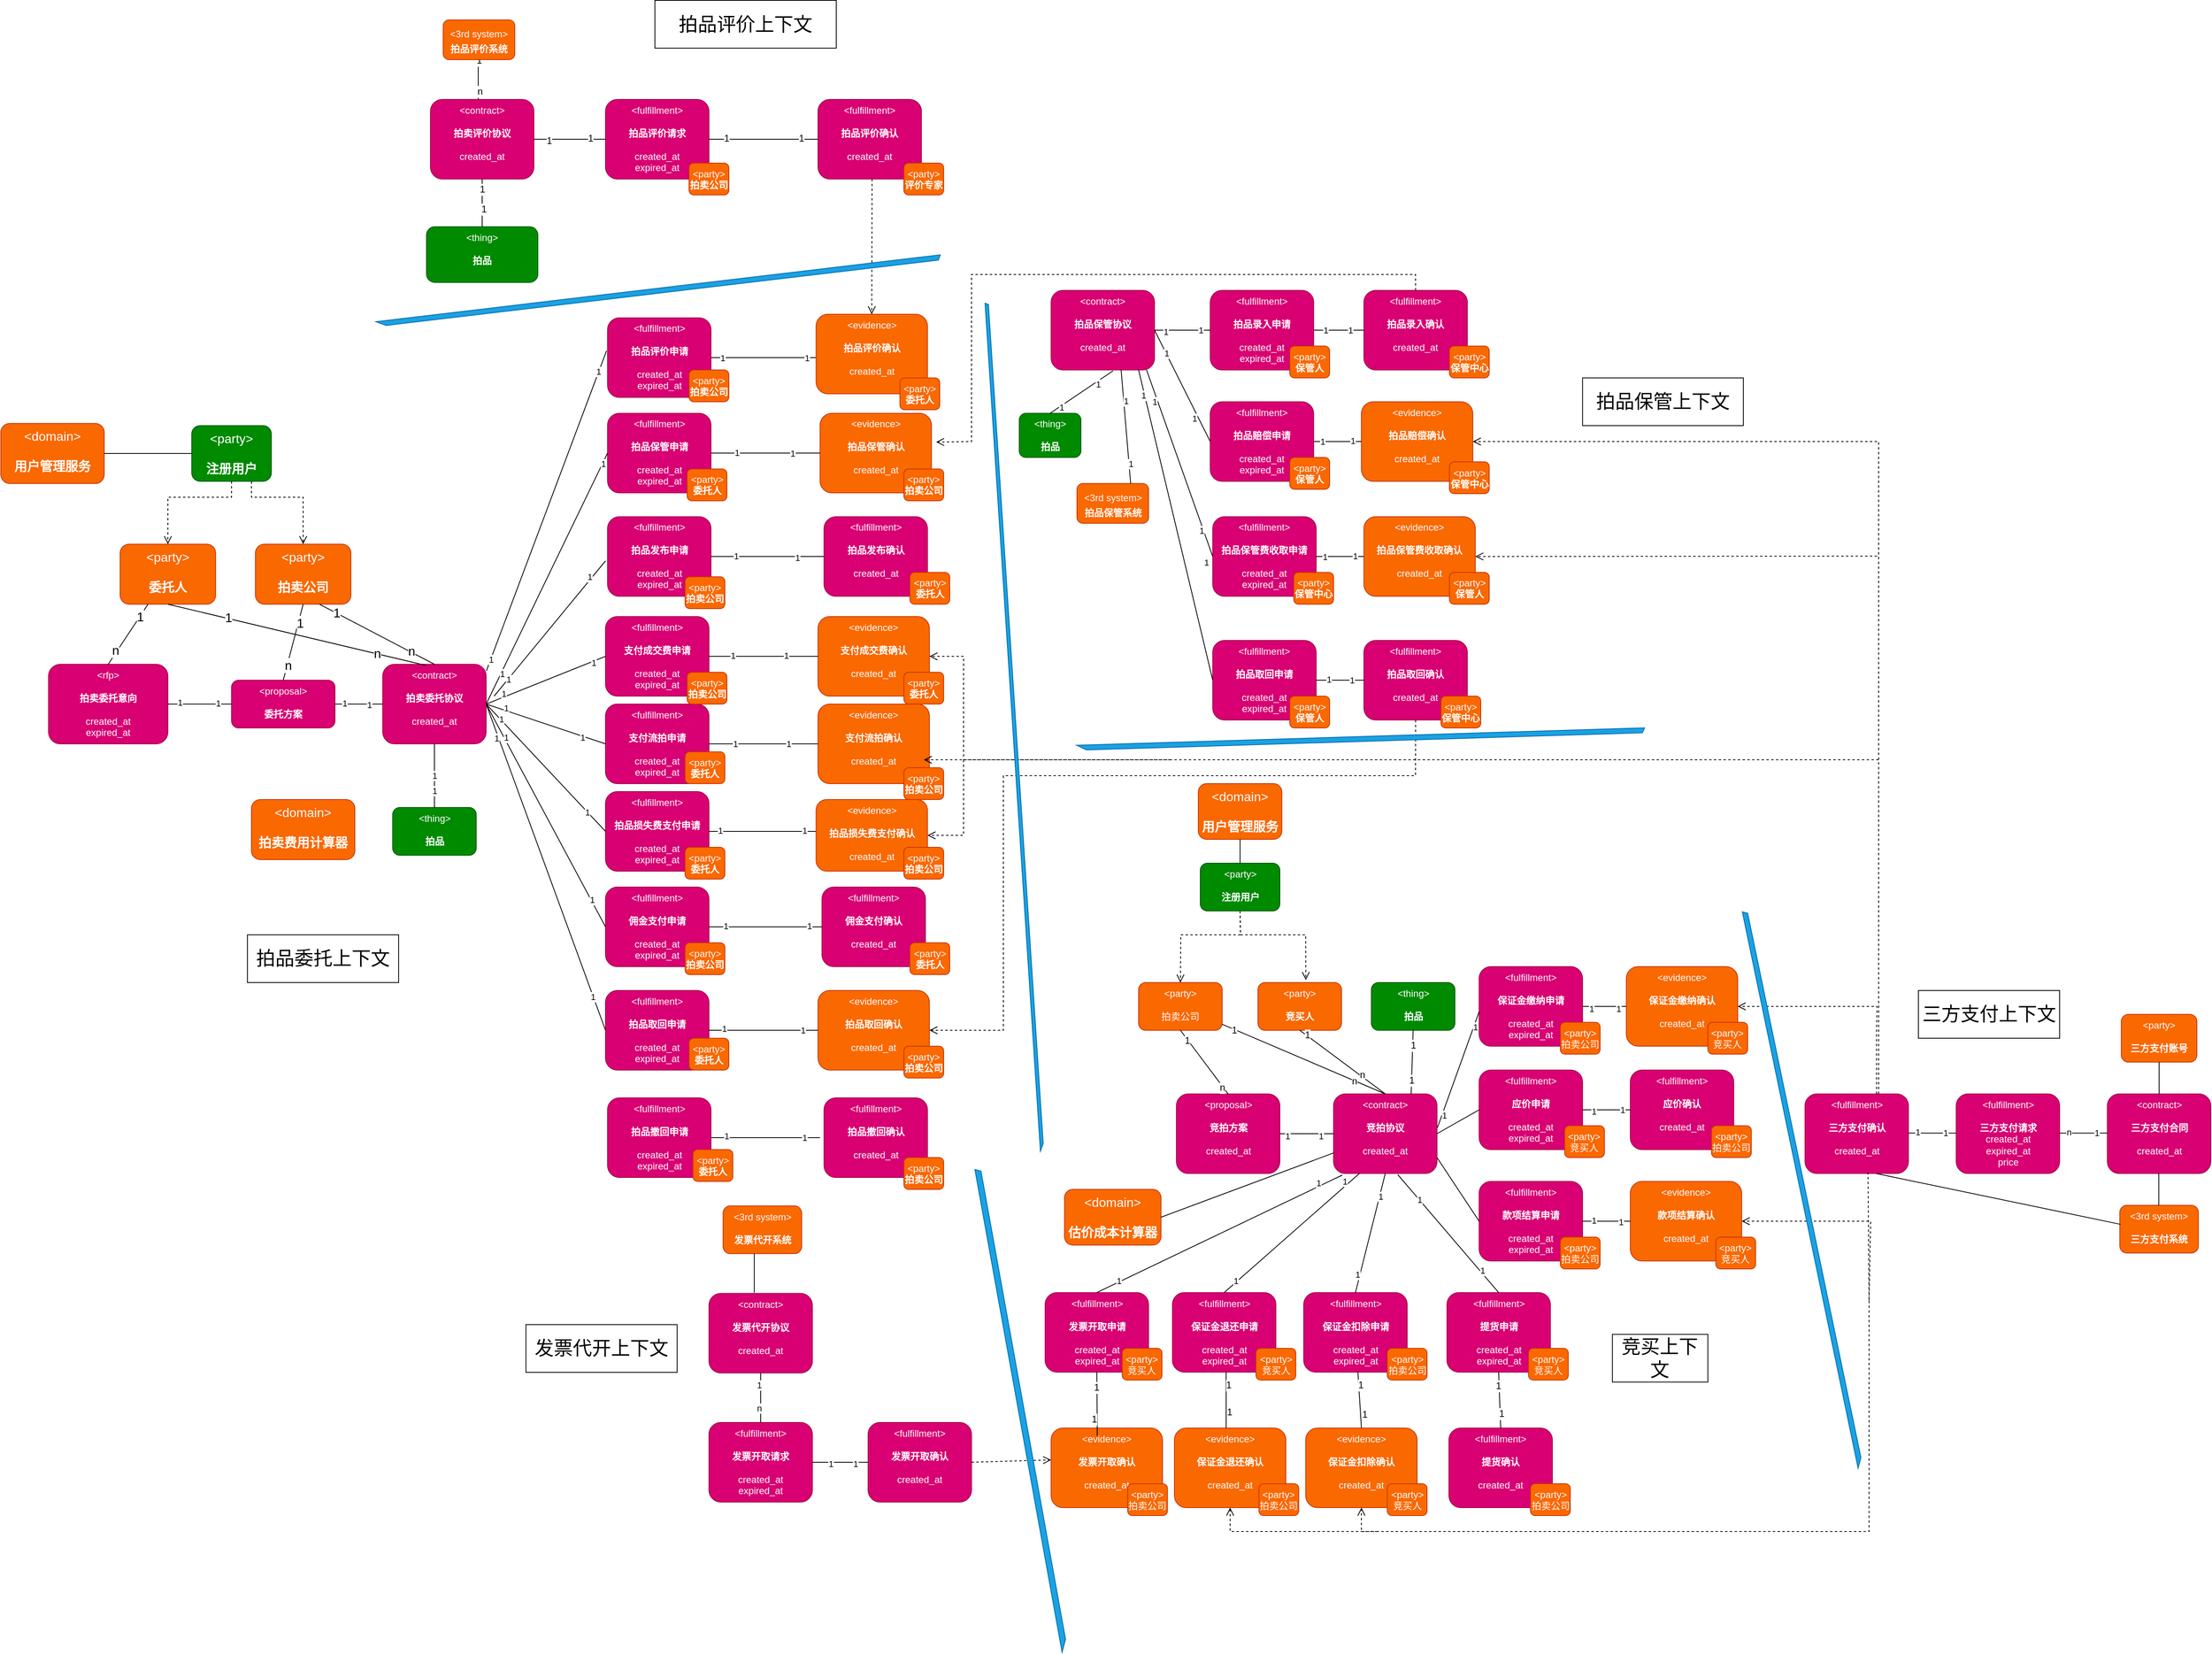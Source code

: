 <mxfile version="18.0.2" type="github">
  <diagram id="GlNRfqU0NGuZ9YdK1LBT" name="Page-1">
    <mxGraphModel dx="3446" dy="2630" grid="1" gridSize="10" guides="1" tooltips="1" connect="1" arrows="1" fold="1" page="1" pageScale="1" pageWidth="850" pageHeight="1100" math="0" shadow="0">
      <root>
        <mxCell id="0" />
        <mxCell id="1" parent="0" />
        <mxCell id="wOLwn53-0b_6r-H6Qc0d-4" value="&amp;lt;rfp&amp;gt;&lt;br&gt;&lt;br&gt;&lt;b&gt;拍卖委托意向&lt;br&gt;&lt;br&gt;&lt;/b&gt;created_at&lt;br&gt;expired_at" style="rounded=1;whiteSpace=wrap;html=1;verticalAlign=top;fillColor=#d80073;strokeColor=#A50040;fontColor=#ffffff;" parent="1" vertex="1">
          <mxGeometry x="-160" y="500" width="150" height="100" as="geometry" />
        </mxCell>
        <mxCell id="wOLwn53-0b_6r-H6Qc0d-6" value="&amp;lt;proposal&amp;gt;&lt;br&gt;&lt;b&gt;&lt;br&gt;委托方案&lt;br&gt;&lt;/b&gt;&lt;br&gt;created_at" style="rounded=1;whiteSpace=wrap;html=1;verticalAlign=top;fillColor=#d80073;strokeColor=#A50040;fontColor=#ffffff;" parent="1" vertex="1">
          <mxGeometry x="70" y="520" width="130" height="60" as="geometry" />
        </mxCell>
        <mxCell id="wOLwn53-0b_6r-H6Qc0d-7" value="" style="endArrow=none;html=1;rounded=0;entryX=0;entryY=0.5;entryDx=0;entryDy=0;exitX=1;exitY=0.5;exitDx=0;exitDy=0;" parent="1" source="wOLwn53-0b_6r-H6Qc0d-4" target="wOLwn53-0b_6r-H6Qc0d-6" edge="1">
          <mxGeometry width="50" height="50" relative="1" as="geometry">
            <mxPoint x="-10" y="610" as="sourcePoint" />
            <mxPoint x="40" y="560" as="targetPoint" />
          </mxGeometry>
        </mxCell>
        <mxCell id="wOLwn53-0b_6r-H6Qc0d-50" value="1" style="edgeLabel;html=1;align=center;verticalAlign=middle;resizable=0;points=[];" parent="wOLwn53-0b_6r-H6Qc0d-7" vertex="1" connectable="0">
          <mxGeometry x="-0.602" y="2" relative="1" as="geometry">
            <mxPoint x="-1" as="offset" />
          </mxGeometry>
        </mxCell>
        <mxCell id="wOLwn53-0b_6r-H6Qc0d-51" value="1" style="edgeLabel;html=1;align=center;verticalAlign=middle;resizable=0;points=[];" parent="wOLwn53-0b_6r-H6Qc0d-7" vertex="1" connectable="0">
          <mxGeometry x="0.604" y="1" relative="1" as="geometry">
            <mxPoint x="-1" as="offset" />
          </mxGeometry>
        </mxCell>
        <mxCell id="wOLwn53-0b_6r-H6Qc0d-9" value="&amp;lt;contract&amp;gt;&lt;br&gt;&lt;b&gt;&lt;br&gt;拍卖委托协议&lt;br&gt;&lt;/b&gt;&lt;br&gt;created_at" style="rounded=1;whiteSpace=wrap;html=1;verticalAlign=top;fillColor=#d80073;strokeColor=#A50040;fontColor=#ffffff;" parent="1" vertex="1">
          <mxGeometry x="260" y="500" width="130" height="100" as="geometry" />
        </mxCell>
        <mxCell id="wOLwn53-0b_6r-H6Qc0d-10" value="" style="endArrow=none;html=1;rounded=0;entryX=0;entryY=0.5;entryDx=0;entryDy=0;exitX=1;exitY=0.5;exitDx=0;exitDy=0;" parent="1" source="wOLwn53-0b_6r-H6Qc0d-6" target="wOLwn53-0b_6r-H6Qc0d-9" edge="1">
          <mxGeometry width="50" height="50" relative="1" as="geometry">
            <mxPoint x="-10" y="610" as="sourcePoint" />
            <mxPoint x="40" y="560" as="targetPoint" />
          </mxGeometry>
        </mxCell>
        <mxCell id="wOLwn53-0b_6r-H6Qc0d-53" value="1" style="edgeLabel;html=1;align=center;verticalAlign=middle;resizable=0;points=[];" parent="wOLwn53-0b_6r-H6Qc0d-10" vertex="1" connectable="0">
          <mxGeometry x="-0.586" y="1" relative="1" as="geometry">
            <mxPoint x="-1" as="offset" />
          </mxGeometry>
        </mxCell>
        <mxCell id="wOLwn53-0b_6r-H6Qc0d-54" value="1" style="edgeLabel;html=1;align=center;verticalAlign=middle;resizable=0;points=[];" parent="wOLwn53-0b_6r-H6Qc0d-10" vertex="1" connectable="0">
          <mxGeometry x="0.472" y="-1" relative="1" as="geometry">
            <mxPoint x="-1" as="offset" />
          </mxGeometry>
        </mxCell>
        <mxCell id="wOLwn53-0b_6r-H6Qc0d-11" value="&amp;lt;fulfillment&amp;gt;&lt;br&gt;&lt;b&gt;&lt;br&gt;拍品保管申请&lt;br&gt;&lt;/b&gt;&lt;br&gt;created_at&lt;br&gt;expired_at" style="rounded=1;whiteSpace=wrap;html=1;verticalAlign=top;fillColor=#d80073;strokeColor=#A50040;fontColor=#ffffff;" parent="1" vertex="1">
          <mxGeometry x="542.57" y="184.48" width="130" height="100" as="geometry" />
        </mxCell>
        <mxCell id="wOLwn53-0b_6r-H6Qc0d-13" value="&amp;lt;evidence&amp;gt;&lt;br&gt;&lt;br&gt;&lt;b&gt;拍品保管确认&lt;/b&gt;&lt;br&gt;&lt;br&gt;created_at" style="rounded=1;whiteSpace=wrap;html=1;verticalAlign=top;fillColor=#fa6800;strokeColor=#C73500;fontColor=#ffffff;" parent="1" vertex="1">
          <mxGeometry x="809.63" y="184.48" width="140" height="100" as="geometry" />
        </mxCell>
        <mxCell id="wOLwn53-0b_6r-H6Qc0d-14" value="&amp;lt;fulfillment&amp;gt;&lt;br&gt;&lt;b&gt;&lt;br&gt;拍品发布申请&lt;br&gt;&lt;/b&gt;&lt;br&gt;created_at&lt;br&gt;expired_at" style="rounded=1;whiteSpace=wrap;html=1;verticalAlign=top;fillColor=#d80073;strokeColor=#A50040;fontColor=#ffffff;" parent="1" vertex="1">
          <mxGeometry x="542.57" y="314.48" width="130" height="100" as="geometry" />
        </mxCell>
        <mxCell id="wOLwn53-0b_6r-H6Qc0d-15" value="&amp;lt;fulfillment&amp;gt;&lt;br&gt;&lt;b&gt;&lt;br&gt;拍品发布确认&lt;br&gt;&lt;/b&gt;&lt;br&gt;created_at" style="rounded=1;whiteSpace=wrap;html=1;verticalAlign=top;fillColor=#d80073;strokeColor=#A50040;fontColor=#ffffff;" parent="1" vertex="1">
          <mxGeometry x="814.63" y="314.48" width="130" height="100" as="geometry" />
        </mxCell>
        <mxCell id="wOLwn53-0b_6r-H6Qc0d-18" value="&amp;lt;fulfillment&amp;gt;&lt;br&gt;&lt;b&gt;&lt;br&gt;支付成交费申请&lt;br&gt;&lt;/b&gt;&lt;br&gt;created_at&lt;br&gt;expired_at" style="rounded=1;whiteSpace=wrap;html=1;verticalAlign=top;fillColor=#d80073;strokeColor=#A50040;fontColor=#ffffff;" parent="1" vertex="1">
          <mxGeometry x="540" y="440" width="130" height="100" as="geometry" />
        </mxCell>
        <mxCell id="wOLwn53-0b_6r-H6Qc0d-20" value="&amp;lt;evidence&amp;gt;&lt;br&gt;&lt;br&gt;&lt;b&gt;支付成交费确认&lt;/b&gt;&lt;br&gt;&lt;br&gt;created_at" style="rounded=1;whiteSpace=wrap;html=1;verticalAlign=top;fillColor=#fa6800;strokeColor=#C73500;fontColor=#ffffff;" parent="1" vertex="1">
          <mxGeometry x="807.06" y="440" width="140" height="100" as="geometry" />
        </mxCell>
        <mxCell id="wOLwn53-0b_6r-H6Qc0d-21" value="&amp;lt;fulfillment&amp;gt;&lt;br&gt;&lt;b&gt;&lt;br&gt;支付流拍申请&lt;br&gt;&lt;/b&gt;&lt;br&gt;created_at&lt;br&gt;expired_at" style="rounded=1;whiteSpace=wrap;html=1;verticalAlign=top;fillColor=#d80073;strokeColor=#A50040;fontColor=#ffffff;" parent="1" vertex="1">
          <mxGeometry x="540" y="550" width="130" height="100" as="geometry" />
        </mxCell>
        <mxCell id="wOLwn53-0b_6r-H6Qc0d-22" value="&amp;lt;evidence&amp;gt;&lt;br&gt;&lt;br&gt;&lt;b&gt;支付流拍确认&lt;/b&gt;&lt;br&gt;&lt;br&gt;created_at" style="rounded=1;whiteSpace=wrap;html=1;verticalAlign=top;fillColor=#fa6800;strokeColor=#C73500;fontColor=#ffffff;" parent="1" vertex="1">
          <mxGeometry x="807.06" y="550" width="140" height="100" as="geometry" />
        </mxCell>
        <mxCell id="wOLwn53-0b_6r-H6Qc0d-23" value="&amp;lt;fulfillment&amp;gt;&lt;br&gt;&lt;b&gt;&lt;br&gt;拍品损失费支付申请&lt;br&gt;&lt;/b&gt;&lt;br&gt;created_at&lt;br&gt;expired_at" style="rounded=1;whiteSpace=wrap;html=1;verticalAlign=top;fillColor=#d80073;strokeColor=#A50040;fontColor=#ffffff;" parent="1" vertex="1">
          <mxGeometry x="540" y="660" width="130" height="100" as="geometry" />
        </mxCell>
        <mxCell id="wOLwn53-0b_6r-H6Qc0d-25" value="&amp;lt;fulfillment&amp;gt;&lt;br&gt;&lt;b&gt;&lt;br&gt;佣金支付申请&lt;br&gt;&lt;/b&gt;&lt;br&gt;created_at&lt;br&gt;expired_at" style="rounded=1;whiteSpace=wrap;html=1;verticalAlign=top;fillColor=#d80073;strokeColor=#A50040;fontColor=#ffffff;" parent="1" vertex="1">
          <mxGeometry x="540" y="780" width="130" height="100" as="geometry" />
        </mxCell>
        <mxCell id="wOLwn53-0b_6r-H6Qc0d-26" value="&amp;lt;fulfillment&amp;gt;&lt;br&gt;&lt;b&gt;&lt;br&gt;佣金支付确认&lt;br&gt;&lt;/b&gt;&lt;br&gt;created_at" style="rounded=1;whiteSpace=wrap;html=1;verticalAlign=top;fillColor=#d80073;strokeColor=#A50040;fontColor=#ffffff;" parent="1" vertex="1">
          <mxGeometry x="812.06" y="780" width="130" height="100" as="geometry" />
        </mxCell>
        <mxCell id="wOLwn53-0b_6r-H6Qc0d-27" value="&amp;lt;fulfillment&amp;gt;&lt;br&gt;&lt;b&gt;&lt;br&gt;拍品取回申请&lt;br&gt;&lt;/b&gt;&lt;br&gt;created_at&lt;br&gt;expired_at" style="rounded=1;whiteSpace=wrap;html=1;verticalAlign=top;fillColor=#d80073;strokeColor=#A50040;fontColor=#ffffff;" parent="1" vertex="1">
          <mxGeometry x="540" y="910" width="130" height="100" as="geometry" />
        </mxCell>
        <mxCell id="wOLwn53-0b_6r-H6Qc0d-28" value="&amp;lt;evidence&amp;gt;&lt;br&gt;&lt;br&gt;&lt;b&gt;拍品取回确认&lt;/b&gt;&lt;br&gt;&lt;br&gt;created_at" style="rounded=1;whiteSpace=wrap;html=1;verticalAlign=top;fillColor=#fa6800;strokeColor=#C73500;fontColor=#ffffff;" parent="1" vertex="1">
          <mxGeometry x="807.06" y="910" width="140" height="100" as="geometry" />
        </mxCell>
        <mxCell id="wOLwn53-0b_6r-H6Qc0d-34" value="" style="endArrow=none;html=1;rounded=0;entryX=0;entryY=0.5;entryDx=0;entryDy=0;exitX=1;exitY=0.5;exitDx=0;exitDy=0;" parent="1" source="wOLwn53-0b_6r-H6Qc0d-9" target="wOLwn53-0b_6r-H6Qc0d-11" edge="1">
          <mxGeometry width="50" height="50" relative="1" as="geometry">
            <mxPoint x="510" y="350" as="sourcePoint" />
            <mxPoint x="560" y="300" as="targetPoint" />
          </mxGeometry>
        </mxCell>
        <mxCell id="wOLwn53-0b_6r-H6Qc0d-47" value="1" style="edgeLabel;html=1;align=center;verticalAlign=middle;resizable=0;points=[];" parent="wOLwn53-0b_6r-H6Qc0d-34" vertex="1" connectable="0">
          <mxGeometry x="-0.749" y="-1" relative="1" as="geometry">
            <mxPoint y="1" as="offset" />
          </mxGeometry>
        </mxCell>
        <mxCell id="wOLwn53-0b_6r-H6Qc0d-55" value="1" style="edgeLabel;html=1;align=center;verticalAlign=middle;resizable=0;points=[];" parent="wOLwn53-0b_6r-H6Qc0d-34" vertex="1" connectable="0">
          <mxGeometry x="0.918" relative="1" as="geometry">
            <mxPoint as="offset" />
          </mxGeometry>
        </mxCell>
        <mxCell id="wOLwn53-0b_6r-H6Qc0d-35" value="" style="endArrow=none;html=1;rounded=0;" parent="1" edge="1">
          <mxGeometry width="50" height="50" relative="1" as="geometry">
            <mxPoint x="400" y="540" as="sourcePoint" />
            <mxPoint x="540" y="370" as="targetPoint" />
          </mxGeometry>
        </mxCell>
        <mxCell id="wOLwn53-0b_6r-H6Qc0d-48" value="1" style="edgeLabel;html=1;align=center;verticalAlign=middle;resizable=0;points=[];" parent="wOLwn53-0b_6r-H6Qc0d-35" vertex="1" connectable="0">
          <mxGeometry x="-0.752" relative="1" as="geometry">
            <mxPoint as="offset" />
          </mxGeometry>
        </mxCell>
        <mxCell id="wOLwn53-0b_6r-H6Qc0d-56" value="1" style="edgeLabel;html=1;align=center;verticalAlign=middle;resizable=0;points=[];" parent="wOLwn53-0b_6r-H6Qc0d-35" vertex="1" connectable="0">
          <mxGeometry x="0.88" relative="1" as="geometry">
            <mxPoint x="-12" y="10" as="offset" />
          </mxGeometry>
        </mxCell>
        <mxCell id="wOLwn53-0b_6r-H6Qc0d-37" value="" style="endArrow=none;html=1;rounded=0;entryX=0;entryY=0.5;entryDx=0;entryDy=0;exitX=1;exitY=0.5;exitDx=0;exitDy=0;" parent="1" source="wOLwn53-0b_6r-H6Qc0d-9" target="wOLwn53-0b_6r-H6Qc0d-18" edge="1">
          <mxGeometry width="50" height="50" relative="1" as="geometry">
            <mxPoint x="430" y="480" as="sourcePoint" />
            <mxPoint x="480" y="430" as="targetPoint" />
          </mxGeometry>
        </mxCell>
        <mxCell id="wOLwn53-0b_6r-H6Qc0d-43" value="1" style="edgeLabel;html=1;align=center;verticalAlign=middle;resizable=0;points=[];" parent="wOLwn53-0b_6r-H6Qc0d-37" vertex="1" connectable="0">
          <mxGeometry x="-0.699" y="4" relative="1" as="geometry">
            <mxPoint as="offset" />
          </mxGeometry>
        </mxCell>
        <mxCell id="wOLwn53-0b_6r-H6Qc0d-58" value="1" style="edgeLabel;html=1;align=center;verticalAlign=middle;resizable=0;points=[];" parent="wOLwn53-0b_6r-H6Qc0d-37" vertex="1" connectable="0">
          <mxGeometry x="0.783" y="-1" relative="1" as="geometry">
            <mxPoint x="1" as="offset" />
          </mxGeometry>
        </mxCell>
        <mxCell id="wOLwn53-0b_6r-H6Qc0d-38" value="" style="endArrow=none;html=1;rounded=0;entryX=0;entryY=0.5;entryDx=0;entryDy=0;" parent="1" target="wOLwn53-0b_6r-H6Qc0d-21" edge="1">
          <mxGeometry width="50" height="50" relative="1" as="geometry">
            <mxPoint x="390" y="550" as="sourcePoint" />
            <mxPoint x="480" y="430" as="targetPoint" />
          </mxGeometry>
        </mxCell>
        <mxCell id="wOLwn53-0b_6r-H6Qc0d-44" value="1" style="edgeLabel;html=1;align=center;verticalAlign=middle;resizable=0;points=[];" parent="wOLwn53-0b_6r-H6Qc0d-38" vertex="1" connectable="0">
          <mxGeometry x="-0.682" y="3" relative="1" as="geometry">
            <mxPoint as="offset" />
          </mxGeometry>
        </mxCell>
        <mxCell id="wOLwn53-0b_6r-H6Qc0d-59" value="1" style="edgeLabel;html=1;align=center;verticalAlign=middle;resizable=0;points=[];" parent="wOLwn53-0b_6r-H6Qc0d-38" vertex="1" connectable="0">
          <mxGeometry x="0.622" y="-1" relative="1" as="geometry">
            <mxPoint as="offset" />
          </mxGeometry>
        </mxCell>
        <mxCell id="wOLwn53-0b_6r-H6Qc0d-39" value="" style="endArrow=none;html=1;rounded=0;entryX=0;entryY=0.5;entryDx=0;entryDy=0;" parent="1" target="wOLwn53-0b_6r-H6Qc0d-23" edge="1">
          <mxGeometry width="50" height="50" relative="1" as="geometry">
            <mxPoint x="390" y="550" as="sourcePoint" />
            <mxPoint x="530" y="710" as="targetPoint" />
          </mxGeometry>
        </mxCell>
        <mxCell id="wOLwn53-0b_6r-H6Qc0d-45" value="1" style="edgeLabel;html=1;align=center;verticalAlign=middle;resizable=0;points=[];" parent="wOLwn53-0b_6r-H6Qc0d-39" vertex="1" connectable="0">
          <mxGeometry x="-0.761" y="1" relative="1" as="geometry">
            <mxPoint as="offset" />
          </mxGeometry>
        </mxCell>
        <mxCell id="wOLwn53-0b_6r-H6Qc0d-60" value="1" style="edgeLabel;html=1;align=center;verticalAlign=middle;resizable=0;points=[];" parent="wOLwn53-0b_6r-H6Qc0d-39" vertex="1" connectable="0">
          <mxGeometry x="0.696" relative="1" as="geometry">
            <mxPoint as="offset" />
          </mxGeometry>
        </mxCell>
        <mxCell id="wOLwn53-0b_6r-H6Qc0d-40" value="" style="endArrow=none;html=1;rounded=0;entryX=0;entryY=0.5;entryDx=0;entryDy=0;" parent="1" target="wOLwn53-0b_6r-H6Qc0d-25" edge="1">
          <mxGeometry width="50" height="50" relative="1" as="geometry">
            <mxPoint x="390" y="550" as="sourcePoint" />
            <mxPoint x="480" y="430" as="targetPoint" />
          </mxGeometry>
        </mxCell>
        <mxCell id="wOLwn53-0b_6r-H6Qc0d-49" value="1" style="edgeLabel;html=1;align=center;verticalAlign=middle;resizable=0;points=[];" parent="wOLwn53-0b_6r-H6Qc0d-40" vertex="1" connectable="0">
          <mxGeometry x="-0.695" y="2" relative="1" as="geometry">
            <mxPoint as="offset" />
          </mxGeometry>
        </mxCell>
        <mxCell id="wOLwn53-0b_6r-H6Qc0d-61" value="1" style="edgeLabel;html=1;align=center;verticalAlign=middle;resizable=0;points=[];" parent="wOLwn53-0b_6r-H6Qc0d-40" vertex="1" connectable="0">
          <mxGeometry x="0.756" y="1" relative="1" as="geometry">
            <mxPoint as="offset" />
          </mxGeometry>
        </mxCell>
        <mxCell id="wOLwn53-0b_6r-H6Qc0d-41" value="" style="endArrow=none;html=1;rounded=0;entryX=0;entryY=0.5;entryDx=0;entryDy=0;" parent="1" target="wOLwn53-0b_6r-H6Qc0d-27" edge="1">
          <mxGeometry width="50" height="50" relative="1" as="geometry">
            <mxPoint x="390" y="550" as="sourcePoint" />
            <mxPoint x="480" y="610" as="targetPoint" />
          </mxGeometry>
        </mxCell>
        <mxCell id="wOLwn53-0b_6r-H6Qc0d-46" value="1" style="edgeLabel;html=1;align=center;verticalAlign=middle;resizable=0;points=[];" parent="wOLwn53-0b_6r-H6Qc0d-41" vertex="1" connectable="0">
          <mxGeometry x="-0.795" y="-3" relative="1" as="geometry">
            <mxPoint as="offset" />
          </mxGeometry>
        </mxCell>
        <mxCell id="wOLwn53-0b_6r-H6Qc0d-62" value="1" style="edgeLabel;html=1;align=center;verticalAlign=middle;resizable=0;points=[];" parent="wOLwn53-0b_6r-H6Qc0d-41" vertex="1" connectable="0">
          <mxGeometry x="0.791" y="-1" relative="1" as="geometry">
            <mxPoint as="offset" />
          </mxGeometry>
        </mxCell>
        <mxCell id="wOLwn53-0b_6r-H6Qc0d-63" value="" style="endArrow=none;html=1;rounded=0;entryX=0;entryY=0.5;entryDx=0;entryDy=0;exitX=1;exitY=0.5;exitDx=0;exitDy=0;" parent="1" source="wOLwn53-0b_6r-H6Qc0d-18" target="wOLwn53-0b_6r-H6Qc0d-20" edge="1">
          <mxGeometry width="50" height="50" relative="1" as="geometry">
            <mxPoint x="650" y="520" as="sourcePoint" />
            <mxPoint x="700" y="470" as="targetPoint" />
          </mxGeometry>
        </mxCell>
        <mxCell id="wOLwn53-0b_6r-H6Qc0d-65" value="1" style="edgeLabel;html=1;align=center;verticalAlign=middle;resizable=0;points=[];" parent="wOLwn53-0b_6r-H6Qc0d-63" vertex="1" connectable="0">
          <mxGeometry x="0.414" y="1" relative="1" as="geometry">
            <mxPoint as="offset" />
          </mxGeometry>
        </mxCell>
        <mxCell id="wOLwn53-0b_6r-H6Qc0d-66" value="1" style="edgeLabel;html=1;align=center;verticalAlign=middle;resizable=0;points=[];" parent="wOLwn53-0b_6r-H6Qc0d-63" vertex="1" connectable="0">
          <mxGeometry x="-0.567" y="1" relative="1" as="geometry">
            <mxPoint as="offset" />
          </mxGeometry>
        </mxCell>
        <mxCell id="wOLwn53-0b_6r-H6Qc0d-73" value="" style="endArrow=none;html=1;rounded=0;exitX=1;exitY=0.5;exitDx=0;exitDy=0;entryX=0;entryY=0.5;entryDx=0;entryDy=0;" parent="1" source="wOLwn53-0b_6r-H6Qc0d-21" target="wOLwn53-0b_6r-H6Qc0d-22" edge="1">
          <mxGeometry width="50" height="50" relative="1" as="geometry">
            <mxPoint x="650" y="520" as="sourcePoint" />
            <mxPoint x="700" y="470" as="targetPoint" />
          </mxGeometry>
        </mxCell>
        <mxCell id="wOLwn53-0b_6r-H6Qc0d-75" value="1" style="edgeLabel;html=1;align=center;verticalAlign=middle;resizable=0;points=[];" parent="wOLwn53-0b_6r-H6Qc0d-73" vertex="1" connectable="0">
          <mxGeometry x="-0.527" relative="1" as="geometry">
            <mxPoint as="offset" />
          </mxGeometry>
        </mxCell>
        <mxCell id="wOLwn53-0b_6r-H6Qc0d-76" value="1" style="edgeLabel;html=1;align=center;verticalAlign=middle;resizable=0;points=[];" parent="wOLwn53-0b_6r-H6Qc0d-73" vertex="1" connectable="0">
          <mxGeometry x="0.453" relative="1" as="geometry">
            <mxPoint as="offset" />
          </mxGeometry>
        </mxCell>
        <mxCell id="wOLwn53-0b_6r-H6Qc0d-74" value="" style="endArrow=none;html=1;rounded=0;entryX=0;entryY=0.5;entryDx=0;entryDy=0;exitX=1;exitY=0.5;exitDx=0;exitDy=0;" parent="1" source="wOLwn53-0b_6r-H6Qc0d-14" target="wOLwn53-0b_6r-H6Qc0d-15" edge="1">
          <mxGeometry width="50" height="50" relative="1" as="geometry">
            <mxPoint x="652.57" y="634.48" as="sourcePoint" />
            <mxPoint x="702.57" y="584.48" as="targetPoint" />
          </mxGeometry>
        </mxCell>
        <mxCell id="wOLwn53-0b_6r-H6Qc0d-78" value="1" style="edgeLabel;html=1;align=center;verticalAlign=middle;resizable=0;points=[];" parent="wOLwn53-0b_6r-H6Qc0d-74" vertex="1" connectable="0">
          <mxGeometry x="-0.564" y="1" relative="1" as="geometry">
            <mxPoint as="offset" />
          </mxGeometry>
        </mxCell>
        <mxCell id="wOLwn53-0b_6r-H6Qc0d-80" value="1" style="edgeLabel;html=1;align=center;verticalAlign=middle;resizable=0;points=[];" parent="wOLwn53-0b_6r-H6Qc0d-74" vertex="1" connectable="0">
          <mxGeometry x="0.522" y="-1" relative="1" as="geometry">
            <mxPoint as="offset" />
          </mxGeometry>
        </mxCell>
        <mxCell id="wOLwn53-0b_6r-H6Qc0d-81" value="" style="endArrow=none;html=1;rounded=0;entryX=0;entryY=0.5;entryDx=0;entryDy=0;exitX=1;exitY=0.5;exitDx=0;exitDy=0;" parent="1" source="wOLwn53-0b_6r-H6Qc0d-11" target="wOLwn53-0b_6r-H6Qc0d-13" edge="1">
          <mxGeometry width="50" height="50" relative="1" as="geometry">
            <mxPoint x="652.57" y="514.48" as="sourcePoint" />
            <mxPoint x="702.57" y="464.48" as="targetPoint" />
          </mxGeometry>
        </mxCell>
        <mxCell id="wOLwn53-0b_6r-H6Qc0d-82" value="1" style="edgeLabel;html=1;align=center;verticalAlign=middle;resizable=0;points=[];" parent="wOLwn53-0b_6r-H6Qc0d-81" vertex="1" connectable="0">
          <mxGeometry x="-0.527" y="1" relative="1" as="geometry">
            <mxPoint as="offset" />
          </mxGeometry>
        </mxCell>
        <mxCell id="wOLwn53-0b_6r-H6Qc0d-83" value="1" style="edgeLabel;html=1;align=center;verticalAlign=middle;resizable=0;points=[];" parent="wOLwn53-0b_6r-H6Qc0d-81" vertex="1" connectable="0">
          <mxGeometry x="0.492" relative="1" as="geometry">
            <mxPoint as="offset" />
          </mxGeometry>
        </mxCell>
        <mxCell id="wOLwn53-0b_6r-H6Qc0d-84" value="" style="endArrow=none;html=1;rounded=0;entryX=0;entryY=0.5;entryDx=0;entryDy=0;exitX=1;exitY=0.5;exitDx=0;exitDy=0;" parent="1" source="wOLwn53-0b_6r-H6Qc0d-23" edge="1">
          <mxGeometry width="50" height="50" relative="1" as="geometry">
            <mxPoint x="650" y="730" as="sourcePoint" />
            <mxPoint x="812.06" y="710" as="targetPoint" />
          </mxGeometry>
        </mxCell>
        <mxCell id="wOLwn53-0b_6r-H6Qc0d-85" value="1" style="edgeLabel;html=1;align=center;verticalAlign=middle;resizable=0;points=[];" parent="wOLwn53-0b_6r-H6Qc0d-84" vertex="1" connectable="0">
          <mxGeometry x="-0.8" y="1" relative="1" as="geometry">
            <mxPoint as="offset" />
          </mxGeometry>
        </mxCell>
        <mxCell id="wOLwn53-0b_6r-H6Qc0d-86" value="1" style="edgeLabel;html=1;align=center;verticalAlign=middle;resizable=0;points=[];" parent="wOLwn53-0b_6r-H6Qc0d-84" vertex="1" connectable="0">
          <mxGeometry x="0.69" y="1" relative="1" as="geometry">
            <mxPoint as="offset" />
          </mxGeometry>
        </mxCell>
        <mxCell id="wOLwn53-0b_6r-H6Qc0d-87" value="" style="endArrow=none;html=1;rounded=0;entryX=0;entryY=0.5;entryDx=0;entryDy=0;exitX=1;exitY=0.5;exitDx=0;exitDy=0;" parent="1" source="wOLwn53-0b_6r-H6Qc0d-25" target="wOLwn53-0b_6r-H6Qc0d-26" edge="1">
          <mxGeometry width="50" height="50" relative="1" as="geometry">
            <mxPoint x="650" y="710" as="sourcePoint" />
            <mxPoint x="700" y="660" as="targetPoint" />
          </mxGeometry>
        </mxCell>
        <mxCell id="wOLwn53-0b_6r-H6Qc0d-88" value="1" style="edgeLabel;html=1;align=center;verticalAlign=middle;resizable=0;points=[];" parent="wOLwn53-0b_6r-H6Qc0d-87" vertex="1" connectable="0">
          <mxGeometry x="-0.701" y="1" relative="1" as="geometry">
            <mxPoint as="offset" />
          </mxGeometry>
        </mxCell>
        <mxCell id="wOLwn53-0b_6r-H6Qc0d-90" value="1" style="edgeLabel;html=1;align=center;verticalAlign=middle;resizable=0;points=[];" parent="wOLwn53-0b_6r-H6Qc0d-87" vertex="1" connectable="0">
          <mxGeometry x="0.773" y="1" relative="1" as="geometry">
            <mxPoint as="offset" />
          </mxGeometry>
        </mxCell>
        <mxCell id="wOLwn53-0b_6r-H6Qc0d-91" value="" style="endArrow=none;html=1;rounded=0;exitX=1;exitY=0.5;exitDx=0;exitDy=0;entryX=0;entryY=0.5;entryDx=0;entryDy=0;" parent="1" source="wOLwn53-0b_6r-H6Qc0d-27" target="wOLwn53-0b_6r-H6Qc0d-28" edge="1">
          <mxGeometry width="50" height="50" relative="1" as="geometry">
            <mxPoint x="650" y="710" as="sourcePoint" />
            <mxPoint x="800" y="950" as="targetPoint" />
          </mxGeometry>
        </mxCell>
        <mxCell id="wOLwn53-0b_6r-H6Qc0d-92" value="1" style="edgeLabel;html=1;align=center;verticalAlign=middle;resizable=0;points=[];" parent="wOLwn53-0b_6r-H6Qc0d-91" vertex="1" connectable="0">
          <mxGeometry x="-0.725" y="2" relative="1" as="geometry">
            <mxPoint as="offset" />
          </mxGeometry>
        </mxCell>
        <mxCell id="wOLwn53-0b_6r-H6Qc0d-93" value="1" style="edgeLabel;html=1;align=center;verticalAlign=middle;resizable=0;points=[];" parent="wOLwn53-0b_6r-H6Qc0d-91" vertex="1" connectable="0">
          <mxGeometry x="0.718" relative="1" as="geometry">
            <mxPoint as="offset" />
          </mxGeometry>
        </mxCell>
        <mxCell id="wOLwn53-0b_6r-H6Qc0d-94" value="&amp;lt;party&amp;gt;&lt;br&gt;&lt;b&gt;委托人&lt;br&gt;&lt;/b&gt;" style="rounded=1;whiteSpace=wrap;html=1;verticalAlign=top;fillColor=#fa6800;strokeColor=#C73500;fontColor=#ffffff;" parent="1" vertex="1">
          <mxGeometry x="642.57" y="254.48" width="50" height="40" as="geometry" />
        </mxCell>
        <mxCell id="wOLwn53-0b_6r-H6Qc0d-96" value="&amp;lt;party&amp;gt;&lt;br&gt;&lt;b&gt;委托人&lt;br&gt;&lt;/b&gt;" style="rounded=1;whiteSpace=wrap;html=1;verticalAlign=top;fillColor=#fa6800;strokeColor=#C73500;fontColor=#ffffff;" parent="1" vertex="1">
          <mxGeometry x="922.57" y="384.48" width="50" height="40" as="geometry" />
        </mxCell>
        <mxCell id="wOLwn53-0b_6r-H6Qc0d-101" value="&amp;lt;party&amp;gt;&lt;br&gt;&lt;b&gt;委托人&lt;br&gt;&lt;/b&gt;" style="rounded=1;whiteSpace=wrap;html=1;verticalAlign=top;fillColor=#fa6800;strokeColor=#C73500;fontColor=#ffffff;" parent="1" vertex="1">
          <mxGeometry x="915" y="510" width="50" height="40" as="geometry" />
        </mxCell>
        <mxCell id="wOLwn53-0b_6r-H6Qc0d-102" value="&amp;lt;party&amp;gt;&lt;br&gt;&lt;b&gt;委托人&lt;br&gt;&lt;/b&gt;" style="rounded=1;whiteSpace=wrap;html=1;verticalAlign=top;fillColor=#fa6800;strokeColor=#C73500;fontColor=#ffffff;" parent="1" vertex="1">
          <mxGeometry x="640" y="610" width="50" height="40" as="geometry" />
        </mxCell>
        <mxCell id="wOLwn53-0b_6r-H6Qc0d-104" value="&amp;lt;party&amp;gt;&lt;br&gt;&lt;b&gt;拍卖公司&lt;br&gt;&lt;/b&gt;" style="rounded=1;whiteSpace=wrap;html=1;verticalAlign=top;fillColor=#fa6800;strokeColor=#C73500;fontColor=#ffffff;" parent="1" vertex="1">
          <mxGeometry x="640" y="850" width="50" height="40" as="geometry" />
        </mxCell>
        <mxCell id="wOLwn53-0b_6r-H6Qc0d-106" value="&amp;lt;party&amp;gt;&lt;br&gt;&lt;b&gt;委托人&lt;br&gt;&lt;/b&gt;" style="rounded=1;whiteSpace=wrap;html=1;verticalAlign=top;fillColor=#fa6800;strokeColor=#C73500;fontColor=#ffffff;" parent="1" vertex="1">
          <mxGeometry x="645" y="970" width="50" height="40" as="geometry" />
        </mxCell>
        <mxCell id="wOLwn53-0b_6r-H6Qc0d-108" value="&amp;lt;party&amp;gt;&lt;br&gt;&lt;b&gt;委托人&lt;br&gt;&lt;/b&gt;" style="rounded=1;whiteSpace=wrap;html=1;verticalAlign=top;fillColor=#fa6800;strokeColor=#C73500;fontColor=#ffffff;" parent="1" vertex="1">
          <mxGeometry x="640" y="730" width="50" height="40" as="geometry" />
        </mxCell>
        <mxCell id="wOLwn53-0b_6r-H6Qc0d-110" value="&amp;lt;contract&amp;gt;&lt;br&gt;&lt;b&gt;&lt;br&gt;拍品保管协议&lt;br&gt;&lt;/b&gt;&lt;br&gt;created_at" style="rounded=1;whiteSpace=wrap;html=1;verticalAlign=top;fillColor=#d80073;strokeColor=#A50040;fontColor=#ffffff;" parent="1" vertex="1">
          <mxGeometry x="1100" y="30" width="130" height="100" as="geometry" />
        </mxCell>
        <mxCell id="wOLwn53-0b_6r-H6Qc0d-111" value="&amp;lt;fulfillment&amp;gt;&lt;br&gt;&lt;b&gt;&lt;br&gt;拍品录入申请&lt;br&gt;&lt;/b&gt;&lt;br&gt;created_at&lt;br&gt;expired_at" style="rounded=1;whiteSpace=wrap;html=1;verticalAlign=top;fillColor=#d80073;strokeColor=#A50040;fontColor=#ffffff;" parent="1" vertex="1">
          <mxGeometry x="1300" y="30" width="130" height="100" as="geometry" />
        </mxCell>
        <mxCell id="wOLwn53-0b_6r-H6Qc0d-113" value="" style="endArrow=none;html=1;rounded=0;exitX=1;exitY=0.5;exitDx=0;exitDy=0;" parent="1" source="wOLwn53-0b_6r-H6Qc0d-110" edge="1">
          <mxGeometry width="50" height="50" relative="1" as="geometry">
            <mxPoint x="1290" y="130" as="sourcePoint" />
            <mxPoint x="1300" y="80" as="targetPoint" />
          </mxGeometry>
        </mxCell>
        <mxCell id="wOLwn53-0b_6r-H6Qc0d-114" value="1" style="edgeLabel;html=1;align=center;verticalAlign=middle;resizable=0;points=[];" parent="wOLwn53-0b_6r-H6Qc0d-113" vertex="1" connectable="0">
          <mxGeometry x="-0.607" y="-2" relative="1" as="geometry">
            <mxPoint as="offset" />
          </mxGeometry>
        </mxCell>
        <mxCell id="wOLwn53-0b_6r-H6Qc0d-115" value="1" style="edgeLabel;html=1;align=center;verticalAlign=middle;resizable=0;points=[];" parent="wOLwn53-0b_6r-H6Qc0d-113" vertex="1" connectable="0">
          <mxGeometry x="0.643" relative="1" as="geometry">
            <mxPoint as="offset" />
          </mxGeometry>
        </mxCell>
        <mxCell id="wOLwn53-0b_6r-H6Qc0d-116" value="&amp;lt;fulfillment&amp;gt;&lt;br&gt;&lt;b&gt;&lt;br&gt;拍品录入确认&lt;br&gt;&lt;/b&gt;&lt;br&gt;created_at" style="rounded=1;whiteSpace=wrap;html=1;verticalAlign=top;fillColor=#d80073;strokeColor=#A50040;fontColor=#ffffff;" parent="1" vertex="1">
          <mxGeometry x="1493.14" y="30" width="130" height="100" as="geometry" />
        </mxCell>
        <mxCell id="wOLwn53-0b_6r-H6Qc0d-117" value="" style="endArrow=none;html=1;rounded=0;entryX=0;entryY=0.5;entryDx=0;entryDy=0;exitX=1;exitY=0.5;exitDx=0;exitDy=0;" parent="1" source="wOLwn53-0b_6r-H6Qc0d-111" target="wOLwn53-0b_6r-H6Qc0d-116" edge="1">
          <mxGeometry width="50" height="50" relative="1" as="geometry">
            <mxPoint x="1380" y="130" as="sourcePoint" />
            <mxPoint x="1430" y="80" as="targetPoint" />
          </mxGeometry>
        </mxCell>
        <mxCell id="wOLwn53-0b_6r-H6Qc0d-119" value="1" style="edgeLabel;html=1;align=center;verticalAlign=middle;resizable=0;points=[];" parent="wOLwn53-0b_6r-H6Qc0d-117" vertex="1" connectable="0">
          <mxGeometry x="0.458" relative="1" as="geometry">
            <mxPoint as="offset" />
          </mxGeometry>
        </mxCell>
        <mxCell id="wOLwn53-0b_6r-H6Qc0d-120" value="1" style="edgeLabel;html=1;align=center;verticalAlign=middle;resizable=0;points=[];" parent="wOLwn53-0b_6r-H6Qc0d-117" vertex="1" connectable="0">
          <mxGeometry x="-0.542" relative="1" as="geometry">
            <mxPoint as="offset" />
          </mxGeometry>
        </mxCell>
        <mxCell id="wOLwn53-0b_6r-H6Qc0d-121" value="&amp;lt;fulfillment&amp;gt;&lt;br&gt;&lt;b&gt;&lt;br&gt;拍品赔偿申请&lt;br&gt;&lt;/b&gt;&lt;br&gt;created_at&lt;br&gt;expired_at" style="rounded=1;whiteSpace=wrap;html=1;verticalAlign=top;fillColor=#d80073;strokeColor=#A50040;fontColor=#ffffff;" parent="1" vertex="1">
          <mxGeometry x="1300" y="170" width="130" height="100" as="geometry" />
        </mxCell>
        <mxCell id="wOLwn53-0b_6r-H6Qc0d-123" value="&amp;lt;evidence&amp;gt;&lt;br&gt;&lt;br&gt;&lt;b&gt;拍品赔偿确认&lt;/b&gt;&lt;br&gt;&lt;br&gt;created_at" style="rounded=1;whiteSpace=wrap;html=1;verticalAlign=top;fillColor=#fa6800;strokeColor=#C73500;fontColor=#ffffff;" parent="1" vertex="1">
          <mxGeometry x="1490" y="170" width="140" height="100" as="geometry" />
        </mxCell>
        <mxCell id="wOLwn53-0b_6r-H6Qc0d-125" value="&amp;lt;thing&amp;gt;&lt;br&gt;&lt;br&gt;&lt;b&gt;拍品&lt;br&gt;&lt;/b&gt;" style="rounded=1;whiteSpace=wrap;html=1;verticalAlign=top;fillColor=#008a00;strokeColor=#005700;fontColor=#ffffff;" parent="1" vertex="1">
          <mxGeometry x="1060" y="184.48" width="77.5" height="55.52" as="geometry" />
        </mxCell>
        <mxCell id="wOLwn53-0b_6r-H6Qc0d-129" value="" style="endArrow=none;html=1;rounded=0;exitX=0.5;exitY=0;exitDx=0;exitDy=0;entryX=0.598;entryY=1.012;entryDx=0;entryDy=0;entryPerimeter=0;" parent="1" source="wOLwn53-0b_6r-H6Qc0d-125" target="wOLwn53-0b_6r-H6Qc0d-110" edge="1">
          <mxGeometry width="50" height="50" relative="1" as="geometry">
            <mxPoint x="1380" y="130" as="sourcePoint" />
            <mxPoint x="1430" y="80" as="targetPoint" />
          </mxGeometry>
        </mxCell>
        <mxCell id="wOLwn53-0b_6r-H6Qc0d-130" value="1" style="edgeLabel;html=1;align=center;verticalAlign=middle;resizable=0;points=[];" parent="wOLwn53-0b_6r-H6Qc0d-129" vertex="1" connectable="0">
          <mxGeometry x="0.46" y="-2" relative="1" as="geometry">
            <mxPoint x="1" as="offset" />
          </mxGeometry>
        </mxCell>
        <mxCell id="wOLwn53-0b_6r-H6Qc0d-132" value="1" style="edgeLabel;html=1;align=center;verticalAlign=middle;resizable=0;points=[];" parent="wOLwn53-0b_6r-H6Qc0d-129" vertex="1" connectable="0">
          <mxGeometry x="-0.661" y="-2" relative="1" as="geometry">
            <mxPoint as="offset" />
          </mxGeometry>
        </mxCell>
        <mxCell id="wOLwn53-0b_6r-H6Qc0d-134" value="&amp;lt;party&amp;gt;&lt;br&gt;&lt;b&gt;保管人&lt;br&gt;&lt;/b&gt;" style="rounded=1;whiteSpace=wrap;html=1;verticalAlign=top;fillColor=#fa6800;strokeColor=#C73500;fontColor=#ffffff;" parent="1" vertex="1">
          <mxGeometry x="1400" y="100" width="50" height="40" as="geometry" />
        </mxCell>
        <mxCell id="wOLwn53-0b_6r-H6Qc0d-137" value="" style="html=1;verticalAlign=bottom;endArrow=open;dashed=1;endSize=8;rounded=0;entryX=1.042;entryY=0.362;entryDx=0;entryDy=0;entryPerimeter=0;exitX=0.5;exitY=0;exitDx=0;exitDy=0;" parent="1" source="wOLwn53-0b_6r-H6Qc0d-116" target="wOLwn53-0b_6r-H6Qc0d-13" edge="1">
          <mxGeometry relative="1" as="geometry">
            <mxPoint x="1560" y="20" as="sourcePoint" />
            <mxPoint x="1280" y="310" as="targetPoint" />
            <Array as="points">
              <mxPoint x="1558" y="10" />
              <mxPoint x="1000" y="10" />
              <mxPoint x="1000" y="30" />
              <mxPoint x="1000" y="106" />
              <mxPoint x="1000" y="220" />
            </Array>
          </mxGeometry>
        </mxCell>
        <mxCell id="wOLwn53-0b_6r-H6Qc0d-138" value="" style="endArrow=none;html=1;rounded=0;entryX=0;entryY=0.5;entryDx=0;entryDy=0;exitX=1;exitY=0.5;exitDx=0;exitDy=0;" parent="1" source="wOLwn53-0b_6r-H6Qc0d-110" target="wOLwn53-0b_6r-H6Qc0d-121" edge="1">
          <mxGeometry width="50" height="50" relative="1" as="geometry">
            <mxPoint x="1330" y="50" as="sourcePoint" />
            <mxPoint x="1380" as="targetPoint" />
          </mxGeometry>
        </mxCell>
        <mxCell id="wOLwn53-0b_6r-H6Qc0d-139" value="1" style="edgeLabel;html=1;align=center;verticalAlign=middle;resizable=0;points=[];" parent="wOLwn53-0b_6r-H6Qc0d-138" vertex="1" connectable="0">
          <mxGeometry x="-0.588" relative="1" as="geometry">
            <mxPoint as="offset" />
          </mxGeometry>
        </mxCell>
        <mxCell id="wOLwn53-0b_6r-H6Qc0d-140" value="1" style="edgeLabel;html=1;align=center;verticalAlign=middle;resizable=0;points=[];" parent="wOLwn53-0b_6r-H6Qc0d-138" vertex="1" connectable="0">
          <mxGeometry x="0.546" y="-5" relative="1" as="geometry">
            <mxPoint as="offset" />
          </mxGeometry>
        </mxCell>
        <mxCell id="wOLwn53-0b_6r-H6Qc0d-141" value="" style="endArrow=none;html=1;rounded=0;entryX=0;entryY=0.5;entryDx=0;entryDy=0;exitX=1;exitY=0.5;exitDx=0;exitDy=0;" parent="1" source="wOLwn53-0b_6r-H6Qc0d-121" target="wOLwn53-0b_6r-H6Qc0d-123" edge="1">
          <mxGeometry width="50" height="50" relative="1" as="geometry">
            <mxPoint x="1370" y="150" as="sourcePoint" />
            <mxPoint x="1420" y="100" as="targetPoint" />
          </mxGeometry>
        </mxCell>
        <mxCell id="wOLwn53-0b_6r-H6Qc0d-143" value="1" style="edgeLabel;html=1;align=center;verticalAlign=middle;resizable=0;points=[];" parent="wOLwn53-0b_6r-H6Qc0d-141" vertex="1" connectable="0">
          <mxGeometry x="-0.64" relative="1" as="geometry">
            <mxPoint as="offset" />
          </mxGeometry>
        </mxCell>
        <mxCell id="wOLwn53-0b_6r-H6Qc0d-145" value="1" style="edgeLabel;html=1;align=center;verticalAlign=middle;resizable=0;points=[];" parent="wOLwn53-0b_6r-H6Qc0d-141" vertex="1" connectable="0">
          <mxGeometry x="0.64" y="1" relative="1" as="geometry">
            <mxPoint as="offset" />
          </mxGeometry>
        </mxCell>
        <mxCell id="wOLwn53-0b_6r-H6Qc0d-146" value="&amp;lt;proposal&amp;gt;&lt;br&gt;&lt;b&gt;&lt;br&gt;竞拍方案&lt;br&gt;&lt;/b&gt;&lt;br&gt;created_at" style="rounded=1;whiteSpace=wrap;html=1;verticalAlign=top;fillColor=#d80073;strokeColor=#A50040;fontColor=#ffffff;" parent="1" vertex="1">
          <mxGeometry x="1257.5" y="1040" width="130" height="100" as="geometry" />
        </mxCell>
        <mxCell id="wOLwn53-0b_6r-H6Qc0d-147" value="&amp;lt;contract&amp;gt;&lt;br&gt;&lt;b&gt;&lt;br&gt;竞拍协议&lt;br&gt;&lt;/b&gt;&lt;br&gt;created_at" style="rounded=1;whiteSpace=wrap;html=1;verticalAlign=top;fillColor=#d80073;strokeColor=#A50040;fontColor=#ffffff;" parent="1" vertex="1">
          <mxGeometry x="1455" y="1040" width="130" height="100" as="geometry" />
        </mxCell>
        <mxCell id="wOLwn53-0b_6r-H6Qc0d-148" value="&amp;lt;fulfillment&amp;gt;&lt;br&gt;&lt;b&gt;&lt;br&gt;保证金缴纳申请&lt;br&gt;&lt;/b&gt;&lt;br&gt;created_at&lt;br&gt;expired_at" style="rounded=1;whiteSpace=wrap;html=1;verticalAlign=top;fillColor=#d80073;strokeColor=#A50040;fontColor=#ffffff;" parent="1" vertex="1">
          <mxGeometry x="1637.92" y="880" width="130" height="100" as="geometry" />
        </mxCell>
        <mxCell id="wOLwn53-0b_6r-H6Qc0d-149" value="&amp;lt;evidence&amp;gt;&lt;br&gt;&lt;br&gt;&lt;b&gt;保证金缴纳确认&lt;/b&gt;&lt;br&gt;&lt;br&gt;created_at" style="rounded=1;whiteSpace=wrap;html=1;verticalAlign=top;fillColor=#fa6800;strokeColor=#C73500;fontColor=#ffffff;" parent="1" vertex="1">
          <mxGeometry x="1822.92" y="880" width="140" height="100" as="geometry" />
        </mxCell>
        <mxCell id="wOLwn53-0b_6r-H6Qc0d-150" value="&amp;lt;fulfillment&amp;gt;&lt;br&gt;&lt;b&gt;&lt;br&gt;应价申请&lt;br&gt;&lt;/b&gt;&lt;br&gt;created_at&lt;br&gt;expired_at" style="rounded=1;whiteSpace=wrap;html=1;verticalAlign=top;fillColor=#d80073;strokeColor=#A50040;fontColor=#ffffff;" parent="1" vertex="1">
          <mxGeometry x="1637.92" y="1010" width="130" height="100" as="geometry" />
        </mxCell>
        <mxCell id="wOLwn53-0b_6r-H6Qc0d-151" value="&amp;lt;fulfillment&amp;gt;&lt;br&gt;&lt;b&gt;&lt;br&gt;应价确认&lt;br&gt;&lt;/b&gt;&lt;br&gt;created_at" style="rounded=1;whiteSpace=wrap;html=1;verticalAlign=top;fillColor=#d80073;strokeColor=#A50040;fontColor=#ffffff;" parent="1" vertex="1">
          <mxGeometry x="1827.92" y="1010" width="130" height="100" as="geometry" />
        </mxCell>
        <mxCell id="wOLwn53-0b_6r-H6Qc0d-152" value="" style="endArrow=none;html=1;rounded=0;exitX=1;exitY=0.5;exitDx=0;exitDy=0;entryX=0;entryY=0.5;entryDx=0;entryDy=0;" parent="1" source="wOLwn53-0b_6r-H6Qc0d-146" target="wOLwn53-0b_6r-H6Qc0d-147" edge="1">
          <mxGeometry width="50" height="50" relative="1" as="geometry">
            <mxPoint x="1465" y="980" as="sourcePoint" />
            <mxPoint x="1515" y="930" as="targetPoint" />
          </mxGeometry>
        </mxCell>
        <mxCell id="wOLwn53-0b_6r-H6Qc0d-153" value="1" style="edgeLabel;html=1;align=center;verticalAlign=middle;resizable=0;points=[];" parent="wOLwn53-0b_6r-H6Qc0d-152" vertex="1" connectable="0">
          <mxGeometry x="-0.719" y="-3" relative="1" as="geometry">
            <mxPoint as="offset" />
          </mxGeometry>
        </mxCell>
        <mxCell id="wOLwn53-0b_6r-H6Qc0d-154" value="1" style="edgeLabel;html=1;align=center;verticalAlign=middle;resizable=0;points=[];" parent="wOLwn53-0b_6r-H6Qc0d-152" vertex="1" connectable="0">
          <mxGeometry x="0.512" y="-3" relative="1" as="geometry">
            <mxPoint as="offset" />
          </mxGeometry>
        </mxCell>
        <mxCell id="wOLwn53-0b_6r-H6Qc0d-155" value="" style="endArrow=none;html=1;rounded=0;exitX=1.004;exitY=0.425;exitDx=0;exitDy=0;exitPerimeter=0;entryX=0.001;entryY=0.564;entryDx=0;entryDy=0;entryPerimeter=0;" parent="1" source="wOLwn53-0b_6r-H6Qc0d-147" target="wOLwn53-0b_6r-H6Qc0d-148" edge="1">
          <mxGeometry width="50" height="50" relative="1" as="geometry">
            <mxPoint x="1687.5" y="870" as="sourcePoint" />
            <mxPoint x="1737.5" y="820" as="targetPoint" />
          </mxGeometry>
        </mxCell>
        <mxCell id="wOLwn53-0b_6r-H6Qc0d-156" value="1" style="edgeLabel;html=1;align=center;verticalAlign=middle;resizable=0;points=[];" parent="wOLwn53-0b_6r-H6Qc0d-155" vertex="1" connectable="0">
          <mxGeometry x="-0.776" y="-2" relative="1" as="geometry">
            <mxPoint as="offset" />
          </mxGeometry>
        </mxCell>
        <mxCell id="wOLwn53-0b_6r-H6Qc0d-157" value="1" style="edgeLabel;html=1;align=center;verticalAlign=middle;resizable=0;points=[];" parent="wOLwn53-0b_6r-H6Qc0d-155" vertex="1" connectable="0">
          <mxGeometry x="0.747" y="-2" relative="1" as="geometry">
            <mxPoint as="offset" />
          </mxGeometry>
        </mxCell>
        <mxCell id="wOLwn53-0b_6r-H6Qc0d-158" value="" style="endArrow=none;html=1;rounded=0;entryX=0;entryY=0.5;entryDx=0;entryDy=0;exitX=1;exitY=0.5;exitDx=0;exitDy=0;" parent="1" source="wOLwn53-0b_6r-H6Qc0d-148" target="wOLwn53-0b_6r-H6Qc0d-149" edge="1">
          <mxGeometry width="50" height="50" relative="1" as="geometry">
            <mxPoint x="1672.92" y="950" as="sourcePoint" />
            <mxPoint x="1722.92" y="900" as="targetPoint" />
          </mxGeometry>
        </mxCell>
        <mxCell id="wOLwn53-0b_6r-H6Qc0d-159" value="1" style="edgeLabel;html=1;align=center;verticalAlign=middle;resizable=0;points=[];" parent="wOLwn53-0b_6r-H6Qc0d-158" vertex="1" connectable="0">
          <mxGeometry x="-0.606" y="-3" relative="1" as="geometry">
            <mxPoint as="offset" />
          </mxGeometry>
        </mxCell>
        <mxCell id="wOLwn53-0b_6r-H6Qc0d-160" value="1" style="edgeLabel;html=1;align=center;verticalAlign=middle;resizable=0;points=[];" parent="wOLwn53-0b_6r-H6Qc0d-158" vertex="1" connectable="0">
          <mxGeometry x="0.625" y="-3" relative="1" as="geometry">
            <mxPoint as="offset" />
          </mxGeometry>
        </mxCell>
        <mxCell id="wOLwn53-0b_6r-H6Qc0d-161" value="" style="endArrow=none;html=1;rounded=0;exitX=1;exitY=0.5;exitDx=0;exitDy=0;" parent="1" source="wOLwn53-0b_6r-H6Qc0d-150" target="wOLwn53-0b_6r-H6Qc0d-151" edge="1">
          <mxGeometry width="50" height="50" relative="1" as="geometry">
            <mxPoint x="1732.92" y="990" as="sourcePoint" />
            <mxPoint x="1822.92" y="1060" as="targetPoint" />
          </mxGeometry>
        </mxCell>
        <mxCell id="wOLwn53-0b_6r-H6Qc0d-163" value="1" style="edgeLabel;html=1;align=center;verticalAlign=middle;resizable=0;points=[];" parent="wOLwn53-0b_6r-H6Qc0d-161" vertex="1" connectable="0">
          <mxGeometry x="-0.536" y="-2" relative="1" as="geometry">
            <mxPoint as="offset" />
          </mxGeometry>
        </mxCell>
        <mxCell id="wOLwn53-0b_6r-H6Qc0d-164" value="1" style="edgeLabel;html=1;align=center;verticalAlign=middle;resizable=0;points=[];" parent="wOLwn53-0b_6r-H6Qc0d-161" vertex="1" connectable="0">
          <mxGeometry x="0.644" relative="1" as="geometry">
            <mxPoint as="offset" />
          </mxGeometry>
        </mxCell>
        <mxCell id="wOLwn53-0b_6r-H6Qc0d-182" value="" style="endArrow=none;html=1;rounded=0;entryX=0;entryY=0.5;entryDx=0;entryDy=0;exitX=1;exitY=0.5;exitDx=0;exitDy=0;" parent="1" source="wOLwn53-0b_6r-H6Qc0d-147" target="wOLwn53-0b_6r-H6Qc0d-150" edge="1">
          <mxGeometry width="50" height="50" relative="1" as="geometry">
            <mxPoint x="1615" y="1240" as="sourcePoint" />
            <mxPoint x="1665" y="1190" as="targetPoint" />
          </mxGeometry>
        </mxCell>
        <mxCell id="wOLwn53-0b_6r-H6Qc0d-185" value="&amp;lt;fulfillment&amp;gt;&lt;br&gt;&lt;b&gt;&lt;br&gt;款项结算申请&lt;br&gt;&lt;/b&gt;&lt;br&gt;created_at&lt;br&gt;expired_at" style="rounded=1;whiteSpace=wrap;html=1;verticalAlign=top;fillColor=#d80073;strokeColor=#A50040;fontColor=#ffffff;" parent="1" vertex="1">
          <mxGeometry x="1637.92" y="1150" width="130" height="100" as="geometry" />
        </mxCell>
        <mxCell id="wOLwn53-0b_6r-H6Qc0d-186" value="&amp;lt;evidence&amp;gt;&lt;br&gt;&lt;br&gt;&lt;b&gt;款项结算确认&lt;/b&gt;&lt;br&gt;&lt;br&gt;created_at" style="rounded=1;whiteSpace=wrap;html=1;verticalAlign=top;fillColor=#fa6800;strokeColor=#C73500;fontColor=#ffffff;" parent="1" vertex="1">
          <mxGeometry x="1827.92" y="1150" width="140" height="100" as="geometry" />
        </mxCell>
        <mxCell id="wOLwn53-0b_6r-H6Qc0d-187" value="" style="endArrow=none;html=1;rounded=0;entryX=0;entryY=0.5;entryDx=0;entryDy=0;" parent="1" source="wOLwn53-0b_6r-H6Qc0d-185" target="wOLwn53-0b_6r-H6Qc0d-186" edge="1">
          <mxGeometry width="50" height="50" relative="1" as="geometry">
            <mxPoint x="1722.92" y="1170" as="sourcePoint" />
            <mxPoint x="1822.92" y="1200" as="targetPoint" />
          </mxGeometry>
        </mxCell>
        <mxCell id="wOLwn53-0b_6r-H6Qc0d-188" value="1" style="edgeLabel;html=1;align=center;verticalAlign=middle;resizable=0;points=[];" parent="wOLwn53-0b_6r-H6Qc0d-187" vertex="1" connectable="0">
          <mxGeometry x="-0.556" y="1" relative="1" as="geometry">
            <mxPoint as="offset" />
          </mxGeometry>
        </mxCell>
        <mxCell id="wOLwn53-0b_6r-H6Qc0d-189" value="1" style="edgeLabel;html=1;align=center;verticalAlign=middle;resizable=0;points=[];" parent="wOLwn53-0b_6r-H6Qc0d-187" vertex="1" connectable="0">
          <mxGeometry x="0.583" y="-1" relative="1" as="geometry">
            <mxPoint as="offset" />
          </mxGeometry>
        </mxCell>
        <mxCell id="wOLwn53-0b_6r-H6Qc0d-190" value="" style="endArrow=none;html=1;rounded=0;exitX=0;exitY=0.5;exitDx=0;exitDy=0;" parent="1" source="wOLwn53-0b_6r-H6Qc0d-185" edge="1">
          <mxGeometry width="50" height="50" relative="1" as="geometry">
            <mxPoint x="1635" y="1490" as="sourcePoint" />
            <mxPoint x="1585" y="1120" as="targetPoint" />
          </mxGeometry>
        </mxCell>
        <mxCell id="wOLwn53-0b_6r-H6Qc0d-191" value="&amp;lt;fulfillment&amp;gt;&lt;br&gt;&lt;b&gt;&lt;br&gt;提货申请&lt;br&gt;&lt;/b&gt;&lt;br&gt;created_at&lt;br&gt;expired_at" style="rounded=1;whiteSpace=wrap;html=1;verticalAlign=top;fillColor=#d80073;strokeColor=#A50040;fontColor=#ffffff;" parent="1" vertex="1">
          <mxGeometry x="1597.5" y="1289.69" width="130" height="100" as="geometry" />
        </mxCell>
        <mxCell id="wOLwn53-0b_6r-H6Qc0d-192" value="&amp;lt;fulfillment&amp;gt;&lt;br&gt;&lt;b&gt;&lt;br&gt;提货确认&lt;br&gt;&lt;/b&gt;&lt;br&gt;created_at" style="rounded=1;whiteSpace=wrap;html=1;verticalAlign=top;fillColor=#d80073;strokeColor=#A50040;fontColor=#ffffff;" parent="1" vertex="1">
          <mxGeometry x="1600" y="1460" width="130" height="100" as="geometry" />
        </mxCell>
        <mxCell id="wOLwn53-0b_6r-H6Qc0d-193" value="&amp;lt;fulfillment&amp;gt;&lt;br&gt;&lt;b&gt;&lt;br&gt;保证金扣除申请&lt;br&gt;&lt;/b&gt;&lt;br&gt;created_at&lt;br&gt;expired_at" style="rounded=1;whiteSpace=wrap;html=1;verticalAlign=top;fillColor=#d80073;strokeColor=#A50040;fontColor=#ffffff;" parent="1" vertex="1">
          <mxGeometry x="1417.5" y="1289.69" width="130" height="100" as="geometry" />
        </mxCell>
        <mxCell id="wOLwn53-0b_6r-H6Qc0d-195" value="&amp;lt;fulfillment&amp;gt;&lt;br&gt;&lt;b&gt;&lt;br&gt;保证金退还申请&lt;br&gt;&lt;/b&gt;&lt;br&gt;created_at&lt;br&gt;expired_at" style="rounded=1;whiteSpace=wrap;html=1;verticalAlign=top;fillColor=#d80073;strokeColor=#A50040;fontColor=#ffffff;" parent="1" vertex="1">
          <mxGeometry x="1252.5" y="1289.69" width="130" height="100" as="geometry" />
        </mxCell>
        <mxCell id="wOLwn53-0b_6r-H6Qc0d-197" value="" style="endArrow=none;html=1;rounded=0;exitX=0.5;exitY=0;exitDx=0;exitDy=0;entryX=0.25;entryY=1;entryDx=0;entryDy=0;" parent="1" source="wOLwn53-0b_6r-H6Qc0d-195" target="wOLwn53-0b_6r-H6Qc0d-147" edge="1">
          <mxGeometry width="50" height="50" relative="1" as="geometry">
            <mxPoint x="1327.5" y="1230" as="sourcePoint" />
            <mxPoint x="1377.5" y="1180" as="targetPoint" />
          </mxGeometry>
        </mxCell>
        <mxCell id="wOLwn53-0b_6r-H6Qc0d-200" value="1" style="edgeLabel;html=1;align=center;verticalAlign=middle;resizable=0;points=[];" parent="wOLwn53-0b_6r-H6Qc0d-197" vertex="1" connectable="0">
          <mxGeometry x="0.822" y="4" relative="1" as="geometry">
            <mxPoint x="-1" as="offset" />
          </mxGeometry>
        </mxCell>
        <mxCell id="wOLwn53-0b_6r-H6Qc0d-201" value="1" style="edgeLabel;html=1;align=center;verticalAlign=middle;resizable=0;points=[];" parent="wOLwn53-0b_6r-H6Qc0d-197" vertex="1" connectable="0">
          <mxGeometry x="-0.815" y="2" relative="1" as="geometry">
            <mxPoint as="offset" />
          </mxGeometry>
        </mxCell>
        <mxCell id="wOLwn53-0b_6r-H6Qc0d-198" value="" style="endArrow=none;html=1;rounded=0;entryX=0.5;entryY=1;entryDx=0;entryDy=0;exitX=0.5;exitY=0;exitDx=0;exitDy=0;" parent="1" source="wOLwn53-0b_6r-H6Qc0d-193" target="wOLwn53-0b_6r-H6Qc0d-147" edge="1">
          <mxGeometry width="50" height="50" relative="1" as="geometry">
            <mxPoint x="1327.5" y="1230" as="sourcePoint" />
            <mxPoint x="1377.5" y="1180" as="targetPoint" />
          </mxGeometry>
        </mxCell>
        <mxCell id="wOLwn53-0b_6r-H6Qc0d-202" value="1" style="edgeLabel;html=1;align=center;verticalAlign=middle;resizable=0;points=[];" parent="wOLwn53-0b_6r-H6Qc0d-198" vertex="1" connectable="0">
          <mxGeometry x="0.619" y="-1" relative="1" as="geometry">
            <mxPoint as="offset" />
          </mxGeometry>
        </mxCell>
        <mxCell id="wOLwn53-0b_6r-H6Qc0d-203" value="1" style="edgeLabel;html=1;align=center;verticalAlign=middle;resizable=0;points=[];" parent="wOLwn53-0b_6r-H6Qc0d-198" vertex="1" connectable="0">
          <mxGeometry x="-0.701" y="3" relative="1" as="geometry">
            <mxPoint as="offset" />
          </mxGeometry>
        </mxCell>
        <mxCell id="wOLwn53-0b_6r-H6Qc0d-199" value="" style="endArrow=none;html=1;rounded=0;entryX=0.621;entryY=1.015;entryDx=0;entryDy=0;entryPerimeter=0;exitX=0.5;exitY=0;exitDx=0;exitDy=0;" parent="1" source="wOLwn53-0b_6r-H6Qc0d-191" target="wOLwn53-0b_6r-H6Qc0d-147" edge="1">
          <mxGeometry width="50" height="50" relative="1" as="geometry">
            <mxPoint x="1327.5" y="1230" as="sourcePoint" />
            <mxPoint x="1377.5" y="1180" as="targetPoint" />
          </mxGeometry>
        </mxCell>
        <mxCell id="wOLwn53-0b_6r-H6Qc0d-204" value="1" style="edgeLabel;html=1;align=center;verticalAlign=middle;resizable=0;points=[];" parent="wOLwn53-0b_6r-H6Qc0d-199" vertex="1" connectable="0">
          <mxGeometry x="0.574" relative="1" as="geometry">
            <mxPoint as="offset" />
          </mxGeometry>
        </mxCell>
        <mxCell id="wOLwn53-0b_6r-H6Qc0d-205" value="1" style="edgeLabel;html=1;align=center;verticalAlign=middle;resizable=0;points=[];" parent="wOLwn53-0b_6r-H6Qc0d-199" vertex="1" connectable="0">
          <mxGeometry x="-0.647" y="-2" relative="1" as="geometry">
            <mxPoint as="offset" />
          </mxGeometry>
        </mxCell>
        <mxCell id="wOLwn53-0b_6r-H6Qc0d-206" value="&amp;lt;party&amp;gt;竞买人&lt;b&gt;&lt;br&gt;&lt;/b&gt;" style="rounded=1;whiteSpace=wrap;html=1;verticalAlign=top;fillColor=#fa6800;strokeColor=#C73500;fontColor=#ffffff;" parent="1" vertex="1">
          <mxGeometry x="1925.42" y="950" width="50" height="40" as="geometry" />
        </mxCell>
        <mxCell id="wOLwn53-0b_6r-H6Qc0d-207" value="&amp;lt;party&amp;gt;竞买人&lt;b&gt;&lt;br&gt;&lt;/b&gt;" style="rounded=1;whiteSpace=wrap;html=1;verticalAlign=top;fillColor=#fa6800;strokeColor=#C73500;fontColor=#ffffff;" parent="1" vertex="1">
          <mxGeometry x="1745.42" y="1080" width="50" height="40" as="geometry" />
        </mxCell>
        <mxCell id="wOLwn53-0b_6r-H6Qc0d-208" value="&amp;lt;party&amp;gt;拍卖公司&lt;b&gt;&lt;br&gt;&lt;/b&gt;" style="rounded=1;whiteSpace=wrap;html=1;verticalAlign=top;fillColor=#fa6800;strokeColor=#C73500;fontColor=#ffffff;" parent="1" vertex="1">
          <mxGeometry x="1740" y="1220" width="50" height="40" as="geometry" />
        </mxCell>
        <mxCell id="wOLwn53-0b_6r-H6Qc0d-210" value="&amp;lt;party&amp;gt;竞买人&lt;b&gt;&lt;br&gt;&lt;/b&gt;" style="rounded=1;whiteSpace=wrap;html=1;verticalAlign=top;fillColor=#fa6800;strokeColor=#C73500;fontColor=#ffffff;" parent="1" vertex="1">
          <mxGeometry x="1935.42" y="1220" width="50" height="40" as="geometry" />
        </mxCell>
        <mxCell id="wOLwn53-0b_6r-H6Qc0d-211" value="&amp;lt;party&amp;gt;竞买人&lt;b&gt;&lt;br&gt;&lt;/b&gt;" style="rounded=1;whiteSpace=wrap;html=1;verticalAlign=top;fillColor=#fa6800;strokeColor=#C73500;fontColor=#ffffff;" parent="1" vertex="1">
          <mxGeometry x="1700" y="1359.69" width="50" height="40" as="geometry" />
        </mxCell>
        <mxCell id="wOLwn53-0b_6r-H6Qc0d-213" value="&amp;lt;party&amp;gt;竞买人&lt;b&gt;&lt;br&gt;&lt;/b&gt;" style="rounded=1;whiteSpace=wrap;html=1;verticalAlign=top;fillColor=#fa6800;strokeColor=#C73500;fontColor=#ffffff;" parent="1" vertex="1">
          <mxGeometry x="1357.5" y="1359.69" width="50" height="40" as="geometry" />
        </mxCell>
        <mxCell id="wOLwn53-0b_6r-H6Qc0d-214" value="&amp;lt;evidence&amp;gt;&lt;br&gt;&lt;br&gt;&lt;b&gt;保证金扣除确认&lt;/b&gt;&lt;br&gt;&lt;br&gt;created_at" style="rounded=1;whiteSpace=wrap;html=1;verticalAlign=top;fillColor=#fa6800;strokeColor=#C73500;fontColor=#ffffff;" parent="1" vertex="1">
          <mxGeometry x="1420" y="1460" width="140" height="100" as="geometry" />
        </mxCell>
        <mxCell id="wOLwn53-0b_6r-H6Qc0d-215" value="&amp;lt;party&amp;gt;竞买人&lt;b&gt;&lt;br&gt;&lt;/b&gt;" style="rounded=1;whiteSpace=wrap;html=1;verticalAlign=top;fillColor=#fa6800;strokeColor=#C73500;fontColor=#ffffff;" parent="1" vertex="1">
          <mxGeometry x="1522.5" y="1530" width="50" height="40" as="geometry" />
        </mxCell>
        <mxCell id="wOLwn53-0b_6r-H6Qc0d-216" value="&amp;lt;evidence&amp;gt;&lt;br&gt;&lt;br&gt;&lt;b&gt;保证金退还确认&lt;/b&gt;&lt;br&gt;&lt;br&gt;created_at" style="rounded=1;whiteSpace=wrap;html=1;verticalAlign=top;fillColor=#fa6800;strokeColor=#C73500;fontColor=#ffffff;" parent="1" vertex="1">
          <mxGeometry x="1255" y="1460" width="140" height="100" as="geometry" />
        </mxCell>
        <mxCell id="wOLwn53-0b_6r-H6Qc0d-217" value="&amp;lt;fulfillment&amp;gt;&lt;br&gt;&lt;b&gt;&lt;br&gt;三方支付确认&lt;br&gt;&lt;/b&gt;&lt;br&gt;created_at" style="rounded=1;whiteSpace=wrap;html=1;verticalAlign=top;fillColor=#d80073;strokeColor=#A50040;fontColor=#ffffff;" parent="1" vertex="1">
          <mxGeometry x="2047.5" y="1040" width="130" height="100" as="geometry" />
        </mxCell>
        <mxCell id="wOLwn53-0b_6r-H6Qc0d-218" value="" style="html=1;verticalAlign=bottom;endArrow=open;dashed=1;endSize=8;rounded=0;entryX=1;entryY=0.5;entryDx=0;entryDy=0;" parent="1" target="wOLwn53-0b_6r-H6Qc0d-149" edge="1">
          <mxGeometry x="0.076" y="-60" relative="1" as="geometry">
            <mxPoint x="2137.5" y="1040" as="sourcePoint" />
            <mxPoint x="1980" y="850" as="targetPoint" />
            <Array as="points">
              <mxPoint x="2137.5" y="960" />
              <mxPoint x="2138" y="930" />
            </Array>
            <mxPoint x="1" as="offset" />
          </mxGeometry>
        </mxCell>
        <mxCell id="wOLwn53-0b_6r-H6Qc0d-220" value="" style="html=1;verticalAlign=bottom;endArrow=open;dashed=1;endSize=8;rounded=0;entryX=1;entryY=0.5;entryDx=0;entryDy=0;exitX=0.609;exitY=0.984;exitDx=0;exitDy=0;exitPerimeter=0;" parent="1" source="wOLwn53-0b_6r-H6Qc0d-217" target="wOLwn53-0b_6r-H6Qc0d-186" edge="1">
          <mxGeometry relative="1" as="geometry">
            <mxPoint x="2112.5" y="1250" as="sourcePoint" />
            <mxPoint x="2117.5" y="1290" as="targetPoint" />
            <Array as="points">
              <mxPoint x="2128" y="1300" />
              <mxPoint x="2130" y="1200" />
            </Array>
          </mxGeometry>
        </mxCell>
        <mxCell id="wOLwn53-0b_6r-H6Qc0d-222" value="" style="html=1;verticalAlign=bottom;endArrow=open;dashed=1;endSize=8;rounded=0;entryX=0.5;entryY=1;entryDx=0;entryDy=0;" parent="1" target="wOLwn53-0b_6r-H6Qc0d-214" edge="1">
          <mxGeometry relative="1" as="geometry">
            <mxPoint x="2128" y="1300" as="sourcePoint" />
            <mxPoint x="1367.5" y="1410" as="targetPoint" />
            <Array as="points">
              <mxPoint x="2128" y="1590" />
              <mxPoint x="1490" y="1590" />
            </Array>
          </mxGeometry>
        </mxCell>
        <mxCell id="wOLwn53-0b_6r-H6Qc0d-223" value="" style="html=1;verticalAlign=bottom;endArrow=open;dashed=1;endSize=8;rounded=0;entryX=0.5;entryY=1;entryDx=0;entryDy=0;" parent="1" target="wOLwn53-0b_6r-H6Qc0d-216" edge="1">
          <mxGeometry relative="1" as="geometry">
            <mxPoint x="1510" y="1590" as="sourcePoint" />
            <mxPoint x="1367.5" y="1410" as="targetPoint" />
            <Array as="points">
              <mxPoint x="1325" y="1590" />
            </Array>
          </mxGeometry>
        </mxCell>
        <mxCell id="wOLwn53-0b_6r-H6Qc0d-224" value="" style="html=1;verticalAlign=bottom;endArrow=open;dashed=1;endSize=8;rounded=0;entryX=1;entryY=0.5;entryDx=0;entryDy=0;" parent="1" target="wOLwn53-0b_6r-H6Qc0d-123" edge="1">
          <mxGeometry relative="1" as="geometry">
            <mxPoint x="2140" y="830" as="sourcePoint" />
            <mxPoint x="1680" y="530" as="targetPoint" />
            <Array as="points">
              <mxPoint x="2140" y="320" />
              <mxPoint x="2140" y="220" />
            </Array>
          </mxGeometry>
        </mxCell>
        <mxCell id="wOLwn53-0b_6r-H6Qc0d-225" value="&amp;lt;thing&amp;gt;&lt;br&gt;&lt;br&gt;&lt;b&gt;拍品&lt;br&gt;&lt;/b&gt;" style="rounded=1;whiteSpace=wrap;html=1;verticalAlign=top;fillColor=#008a00;strokeColor=#005700;fontColor=#ffffff;" parent="1" vertex="1">
          <mxGeometry x="272.5" y="680" width="105" height="60" as="geometry" />
        </mxCell>
        <mxCell id="wOLwn53-0b_6r-H6Qc0d-226" value="1" style="endArrow=none;html=1;rounded=0;entryX=0.5;entryY=1;entryDx=0;entryDy=0;exitX=0.5;exitY=0;exitDx=0;exitDy=0;" parent="1" source="wOLwn53-0b_6r-H6Qc0d-225" target="wOLwn53-0b_6r-H6Qc0d-9" edge="1">
          <mxGeometry width="50" height="50" relative="1" as="geometry">
            <mxPoint x="325" y="650" as="sourcePoint" />
            <mxPoint x="680" y="590" as="targetPoint" />
          </mxGeometry>
        </mxCell>
        <mxCell id="wOLwn53-0b_6r-H6Qc0d-229" value="1" style="edgeLabel;html=1;align=center;verticalAlign=middle;resizable=0;points=[];" parent="wOLwn53-0b_6r-H6Qc0d-226" vertex="1" connectable="0">
          <mxGeometry x="-0.438" relative="1" as="geometry">
            <mxPoint y="1" as="offset" />
          </mxGeometry>
        </mxCell>
        <mxCell id="wOLwn53-0b_6r-H6Qc0d-230" value="&amp;lt;fulfillment&amp;gt;&lt;br&gt;&lt;b&gt;&lt;br&gt;拍品取回申请&lt;br&gt;&lt;/b&gt;&lt;br&gt;created_at&lt;br&gt;expired_at" style="rounded=1;whiteSpace=wrap;html=1;verticalAlign=top;fillColor=#d80073;strokeColor=#A50040;fontColor=#ffffff;" parent="1" vertex="1">
          <mxGeometry x="1303.14" y="470" width="130" height="100" as="geometry" />
        </mxCell>
        <mxCell id="wOLwn53-0b_6r-H6Qc0d-231" value="&amp;lt;party&amp;gt;&lt;br&gt;&lt;b&gt;保管人&lt;br&gt;&lt;/b&gt;" style="rounded=1;whiteSpace=wrap;html=1;verticalAlign=top;fillColor=#fa6800;strokeColor=#C73500;fontColor=#ffffff;" parent="1" vertex="1">
          <mxGeometry x="1400" y="240" width="50" height="40" as="geometry" />
        </mxCell>
        <mxCell id="wOLwn53-0b_6r-H6Qc0d-232" value="&amp;lt;fulfillment&amp;gt;&lt;br&gt;&lt;b&gt;&lt;br&gt;拍品取回确认&lt;br&gt;&lt;/b&gt;&lt;br&gt;created_at" style="rounded=1;whiteSpace=wrap;html=1;verticalAlign=top;fillColor=#d80073;strokeColor=#A50040;fontColor=#ffffff;" parent="1" vertex="1">
          <mxGeometry x="1493.14" y="470" width="130" height="100" as="geometry" />
        </mxCell>
        <mxCell id="wOLwn53-0b_6r-H6Qc0d-233" value="" style="endArrow=none;html=1;rounded=0;entryX=0;entryY=0.5;entryDx=0;entryDy=0;exitX=1;exitY=0.5;exitDx=0;exitDy=0;" parent="1" source="wOLwn53-0b_6r-H6Qc0d-230" target="wOLwn53-0b_6r-H6Qc0d-232" edge="1">
          <mxGeometry width="50" height="50" relative="1" as="geometry">
            <mxPoint x="1373.14" y="500" as="sourcePoint" />
            <mxPoint x="1423.14" y="450" as="targetPoint" />
          </mxGeometry>
        </mxCell>
        <mxCell id="wOLwn53-0b_6r-H6Qc0d-234" value="1" style="edgeLabel;html=1;align=center;verticalAlign=middle;resizable=0;points=[];" parent="wOLwn53-0b_6r-H6Qc0d-233" vertex="1" connectable="0">
          <mxGeometry x="-0.488" y="1" relative="1" as="geometry">
            <mxPoint as="offset" />
          </mxGeometry>
        </mxCell>
        <mxCell id="wOLwn53-0b_6r-H6Qc0d-236" value="1" style="edgeLabel;html=1;align=center;verticalAlign=middle;resizable=0;points=[];" parent="wOLwn53-0b_6r-H6Qc0d-233" vertex="1" connectable="0">
          <mxGeometry x="0.492" relative="1" as="geometry">
            <mxPoint as="offset" />
          </mxGeometry>
        </mxCell>
        <mxCell id="wOLwn53-0b_6r-H6Qc0d-237" value="" style="endArrow=none;html=1;rounded=0;exitX=0;exitY=0.5;exitDx=0;exitDy=0;entryX=0.846;entryY=1;entryDx=0;entryDy=0;entryPerimeter=0;" parent="1" source="wOLwn53-0b_6r-H6Qc0d-230" target="wOLwn53-0b_6r-H6Qc0d-110" edge="1">
          <mxGeometry width="50" height="50" relative="1" as="geometry">
            <mxPoint x="1360" y="370" as="sourcePoint" />
            <mxPoint x="1230" y="120" as="targetPoint" />
          </mxGeometry>
        </mxCell>
        <mxCell id="wOLwn53-0b_6r-H6Qc0d-238" value="1" style="edgeLabel;html=1;align=center;verticalAlign=middle;resizable=0;points=[];" parent="wOLwn53-0b_6r-H6Qc0d-237" vertex="1" connectable="0">
          <mxGeometry x="0.839" y="2" relative="1" as="geometry">
            <mxPoint as="offset" />
          </mxGeometry>
        </mxCell>
        <mxCell id="wOLwn53-0b_6r-H6Qc0d-239" value="1" style="edgeLabel;html=1;align=center;verticalAlign=middle;resizable=0;points=[];" parent="wOLwn53-0b_6r-H6Qc0d-237" vertex="1" connectable="0">
          <mxGeometry x="-0.732" relative="1" as="geometry">
            <mxPoint x="4" y="-96" as="offset" />
          </mxGeometry>
        </mxCell>
        <mxCell id="wOLwn53-0b_6r-H6Qc0d-241" value="&amp;lt;fulfillment&amp;gt;&lt;br&gt;&lt;b&gt;&lt;br&gt;拍品保管费收取申请&lt;br&gt;&lt;/b&gt;&lt;br&gt;created_at&lt;br&gt;expired_at" style="rounded=1;whiteSpace=wrap;html=1;verticalAlign=top;fillColor=#d80073;strokeColor=#A50040;fontColor=#ffffff;" parent="1" vertex="1">
          <mxGeometry x="1303.14" y="314.48" width="130" height="100" as="geometry" />
        </mxCell>
        <mxCell id="wOLwn53-0b_6r-H6Qc0d-242" value="&amp;lt;evidence&amp;gt;&lt;br&gt;&lt;br&gt;&lt;b&gt;拍品保管费收取确认&lt;/b&gt;&lt;br&gt;&lt;br&gt;created_at" style="rounded=1;whiteSpace=wrap;html=1;verticalAlign=top;fillColor=#fa6800;strokeColor=#C73500;fontColor=#ffffff;" parent="1" vertex="1">
          <mxGeometry x="1493.14" y="314.48" width="140" height="100" as="geometry" />
        </mxCell>
        <mxCell id="wOLwn53-0b_6r-H6Qc0d-243" value="" style="endArrow=none;html=1;rounded=0;entryX=0;entryY=0.5;entryDx=0;entryDy=0;exitX=0.923;exitY=1;exitDx=0;exitDy=0;exitPerimeter=0;" parent="1" source="wOLwn53-0b_6r-H6Qc0d-110" target="wOLwn53-0b_6r-H6Qc0d-241" edge="1">
          <mxGeometry width="50" height="50" relative="1" as="geometry">
            <mxPoint x="1220" y="620" as="sourcePoint" />
            <mxPoint x="1270" y="570" as="targetPoint" />
          </mxGeometry>
        </mxCell>
        <mxCell id="wOLwn53-0b_6r-H6Qc0d-244" value="1" style="edgeLabel;html=1;align=center;verticalAlign=middle;resizable=0;points=[];" parent="wOLwn53-0b_6r-H6Qc0d-243" vertex="1" connectable="0">
          <mxGeometry x="-0.68" y="-5" relative="1" as="geometry">
            <mxPoint x="1" as="offset" />
          </mxGeometry>
        </mxCell>
        <mxCell id="wOLwn53-0b_6r-H6Qc0d-246" value="1" style="edgeLabel;html=1;align=center;verticalAlign=middle;resizable=0;points=[];" parent="wOLwn53-0b_6r-H6Qc0d-243" vertex="1" connectable="0">
          <mxGeometry x="0.712" y="-3" relative="1" as="geometry">
            <mxPoint as="offset" />
          </mxGeometry>
        </mxCell>
        <mxCell id="wOLwn53-0b_6r-H6Qc0d-247" value="&amp;lt;party&amp;gt;&lt;br&gt;&lt;b&gt;保管人&lt;br&gt;&lt;/b&gt;" style="rounded=1;whiteSpace=wrap;html=1;verticalAlign=top;fillColor=#fa6800;strokeColor=#C73500;fontColor=#ffffff;" parent="1" vertex="1">
          <mxGeometry x="1600.64" y="384.48" width="50" height="40" as="geometry" />
        </mxCell>
        <mxCell id="wOLwn53-0b_6r-H6Qc0d-248" value="&amp;lt;party&amp;gt;&lt;br&gt;&lt;b&gt;保管人&lt;br&gt;&lt;/b&gt;" style="rounded=1;whiteSpace=wrap;html=1;verticalAlign=top;fillColor=#fa6800;strokeColor=#C73500;fontColor=#ffffff;" parent="1" vertex="1">
          <mxGeometry x="1400" y="540" width="50" height="40" as="geometry" />
        </mxCell>
        <mxCell id="wOLwn53-0b_6r-H6Qc0d-250" value="" style="html=1;verticalAlign=bottom;endArrow=open;dashed=1;endSize=8;rounded=0;exitX=0.5;exitY=1;exitDx=0;exitDy=0;entryX=1;entryY=0.5;entryDx=0;entryDy=0;" parent="1" source="wOLwn53-0b_6r-H6Qc0d-232" target="wOLwn53-0b_6r-H6Qc0d-28" edge="1">
          <mxGeometry relative="1" as="geometry">
            <mxPoint x="1290" y="550" as="sourcePoint" />
            <mxPoint x="1210" y="550" as="targetPoint" />
            <Array as="points">
              <mxPoint x="1558" y="640" />
              <mxPoint x="1040" y="640" />
              <mxPoint x="1040" y="960" />
            </Array>
          </mxGeometry>
        </mxCell>
        <mxCell id="wOLwn53-0b_6r-H6Qc0d-251" value="" style="html=1;verticalAlign=bottom;endArrow=open;dashed=1;endSize=8;rounded=0;entryX=1;entryY=0.5;entryDx=0;entryDy=0;" parent="1" target="wOLwn53-0b_6r-H6Qc0d-242" edge="1">
          <mxGeometry relative="1" as="geometry">
            <mxPoint x="2140" y="1040" as="sourcePoint" />
            <mxPoint x="1210" y="550" as="targetPoint" />
            <Array as="points">
              <mxPoint x="2140" y="960" />
              <mxPoint x="2140" y="920" />
              <mxPoint x="2140" y="364" />
            </Array>
          </mxGeometry>
        </mxCell>
        <mxCell id="wOLwn53-0b_6r-H6Qc0d-258" value="&amp;lt;fulfillment&amp;gt;&lt;br&gt;&lt;b&gt;&lt;br&gt;拍品评价申请&lt;br&gt;&lt;/b&gt;&lt;br&gt;created_at&lt;br&gt;expired_at" style="rounded=1;whiteSpace=wrap;html=1;verticalAlign=top;fillColor=#d80073;strokeColor=#A50040;fontColor=#ffffff;" parent="1" vertex="1">
          <mxGeometry x="542.57" y="64.48" width="130" height="100" as="geometry" />
        </mxCell>
        <mxCell id="wOLwn53-0b_6r-H6Qc0d-260" value="" style="endArrow=none;html=1;rounded=0;exitX=1.002;exitY=0.083;exitDx=0;exitDy=0;exitPerimeter=0;entryX=-0.01;entryY=0.415;entryDx=0;entryDy=0;entryPerimeter=0;" parent="1" source="wOLwn53-0b_6r-H6Qc0d-9" target="wOLwn53-0b_6r-H6Qc0d-258" edge="1">
          <mxGeometry width="50" height="50" relative="1" as="geometry">
            <mxPoint x="870" y="430" as="sourcePoint" />
            <mxPoint x="920" y="380" as="targetPoint" />
          </mxGeometry>
        </mxCell>
        <mxCell id="wOLwn53-0b_6r-H6Qc0d-261" value="1" style="edgeLabel;html=1;align=center;verticalAlign=middle;resizable=0;points=[];" parent="wOLwn53-0b_6r-H6Qc0d-260" vertex="1" connectable="0">
          <mxGeometry x="-0.927" relative="1" as="geometry">
            <mxPoint as="offset" />
          </mxGeometry>
        </mxCell>
        <mxCell id="wOLwn53-0b_6r-H6Qc0d-262" value="1" style="edgeLabel;html=1;align=center;verticalAlign=middle;resizable=0;points=[];" parent="wOLwn53-0b_6r-H6Qc0d-260" vertex="1" connectable="0">
          <mxGeometry x="0.869" y="1" relative="1" as="geometry">
            <mxPoint as="offset" />
          </mxGeometry>
        </mxCell>
        <mxCell id="wOLwn53-0b_6r-H6Qc0d-263" value="" style="endArrow=none;html=1;rounded=0;entryX=0;entryY=0.5;entryDx=0;entryDy=0;" parent="1" source="wOLwn53-0b_6r-H6Qc0d-258" edge="1">
          <mxGeometry width="50" height="50" relative="1" as="geometry">
            <mxPoint x="872.57" y="454.48" as="sourcePoint" />
            <mxPoint x="809.63" y="114.48" as="targetPoint" />
          </mxGeometry>
        </mxCell>
        <mxCell id="wOLwn53-0b_6r-H6Qc0d-264" value="1" style="edgeLabel;html=1;align=center;verticalAlign=middle;resizable=0;points=[];" parent="wOLwn53-0b_6r-H6Qc0d-263" vertex="1" connectable="0">
          <mxGeometry x="-0.796" relative="1" as="geometry">
            <mxPoint as="offset" />
          </mxGeometry>
        </mxCell>
        <mxCell id="wOLwn53-0b_6r-H6Qc0d-265" value="1" style="edgeLabel;html=1;align=center;verticalAlign=middle;resizable=0;points=[];" parent="wOLwn53-0b_6r-H6Qc0d-263" vertex="1" connectable="0">
          <mxGeometry x="0.756" relative="1" as="geometry">
            <mxPoint as="offset" />
          </mxGeometry>
        </mxCell>
        <mxCell id="wOLwn53-0b_6r-H6Qc0d-280" value="" style="endArrow=none;html=1;rounded=0;entryX=0;entryY=0.5;entryDx=0;entryDy=0;exitX=1;exitY=0.5;exitDx=0;exitDy=0;" parent="1" source="wOLwn53-0b_6r-H6Qc0d-241" target="wOLwn53-0b_6r-H6Qc0d-242" edge="1">
          <mxGeometry width="50" height="50" relative="1" as="geometry">
            <mxPoint x="1450" y="240" as="sourcePoint" />
            <mxPoint x="1510" y="240" as="targetPoint" />
          </mxGeometry>
        </mxCell>
        <mxCell id="wOLwn53-0b_6r-H6Qc0d-281" value="1" style="edgeLabel;html=1;align=center;verticalAlign=middle;resizable=0;points=[];" parent="wOLwn53-0b_6r-H6Qc0d-280" vertex="1" connectable="0">
          <mxGeometry x="-0.64" relative="1" as="geometry">
            <mxPoint as="offset" />
          </mxGeometry>
        </mxCell>
        <mxCell id="wOLwn53-0b_6r-H6Qc0d-282" value="1" style="edgeLabel;html=1;align=center;verticalAlign=middle;resizable=0;points=[];" parent="wOLwn53-0b_6r-H6Qc0d-280" vertex="1" connectable="0">
          <mxGeometry x="0.64" y="1" relative="1" as="geometry">
            <mxPoint as="offset" />
          </mxGeometry>
        </mxCell>
        <mxCell id="wOLwn53-0b_6r-H6Qc0d-283" value="&amp;lt;party&amp;gt;&lt;br&gt;&lt;br&gt;&lt;b&gt;委托人&lt;br&gt;&lt;/b&gt;" style="rounded=1;whiteSpace=wrap;html=1;verticalAlign=top;fillColor=#fa6800;strokeColor=#C73500;fontColor=#ffffff;fontSize=16;" parent="1" vertex="1">
          <mxGeometry x="-70" y="348.96" width="120" height="75.52" as="geometry" />
        </mxCell>
        <mxCell id="wOLwn53-0b_6r-H6Qc0d-284" value="" style="endArrow=none;html=1;rounded=0;fontSize=16;exitX=0.5;exitY=0;exitDx=0;exitDy=0;" parent="1" source="wOLwn53-0b_6r-H6Qc0d-4" target="wOLwn53-0b_6r-H6Qc0d-283" edge="1">
          <mxGeometry width="50" height="50" relative="1" as="geometry">
            <mxPoint x="510" y="550" as="sourcePoint" />
            <mxPoint x="560" y="500" as="targetPoint" />
          </mxGeometry>
        </mxCell>
        <mxCell id="wOLwn53-0b_6r-H6Qc0d-285" value="1" style="edgeLabel;html=1;align=center;verticalAlign=middle;resizable=0;points=[];fontSize=16;" parent="wOLwn53-0b_6r-H6Qc0d-284" vertex="1" connectable="0">
          <mxGeometry x="0.588" relative="1" as="geometry">
            <mxPoint as="offset" />
          </mxGeometry>
        </mxCell>
        <mxCell id="wOLwn53-0b_6r-H6Qc0d-286" value="n" style="edgeLabel;html=1;align=center;verticalAlign=middle;resizable=0;points=[];fontSize=16;" parent="wOLwn53-0b_6r-H6Qc0d-284" vertex="1" connectable="0">
          <mxGeometry x="-0.552" y="3" relative="1" as="geometry">
            <mxPoint as="offset" />
          </mxGeometry>
        </mxCell>
        <mxCell id="wOLwn53-0b_6r-H6Qc0d-287" value="&amp;lt;party&amp;gt;&lt;br&gt;&lt;br&gt;&lt;b&gt;拍卖公司&lt;br&gt;&lt;/b&gt;" style="rounded=1;whiteSpace=wrap;html=1;verticalAlign=top;fillColor=#fa6800;strokeColor=#C73500;fontColor=#ffffff;fontSize=16;" parent="1" vertex="1">
          <mxGeometry x="100" y="348.96" width="120" height="75.52" as="geometry" />
        </mxCell>
        <mxCell id="wOLwn53-0b_6r-H6Qc0d-288" value="" style="endArrow=none;html=1;rounded=0;fontSize=16;entryX=0.5;entryY=1;entryDx=0;entryDy=0;exitX=0.42;exitY=0.015;exitDx=0;exitDy=0;exitPerimeter=0;" parent="1" source="wOLwn53-0b_6r-H6Qc0d-9" target="wOLwn53-0b_6r-H6Qc0d-283" edge="1">
          <mxGeometry width="50" height="50" relative="1" as="geometry">
            <mxPoint x="290" y="490" as="sourcePoint" />
            <mxPoint x="560" y="500" as="targetPoint" />
          </mxGeometry>
        </mxCell>
        <mxCell id="wOLwn53-0b_6r-H6Qc0d-289" value="1" style="edgeLabel;html=1;align=center;verticalAlign=middle;resizable=0;points=[];fontSize=16;" parent="wOLwn53-0b_6r-H6Qc0d-288" vertex="1" connectable="0">
          <mxGeometry x="0.539" y="-2" relative="1" as="geometry">
            <mxPoint as="offset" />
          </mxGeometry>
        </mxCell>
        <mxCell id="wOLwn53-0b_6r-H6Qc0d-290" value="n" style="edgeLabel;html=1;align=center;verticalAlign=middle;resizable=0;points=[];fontSize=16;" parent="wOLwn53-0b_6r-H6Qc0d-288" vertex="1" connectable="0">
          <mxGeometry x="-0.619" y="-1" relative="1" as="geometry">
            <mxPoint as="offset" />
          </mxGeometry>
        </mxCell>
        <mxCell id="wOLwn53-0b_6r-H6Qc0d-291" value="" style="endArrow=none;html=1;rounded=0;fontSize=16;entryX=0.5;entryY=1;entryDx=0;entryDy=0;exitX=0.5;exitY=0;exitDx=0;exitDy=0;" parent="1" source="wOLwn53-0b_6r-H6Qc0d-6" target="wOLwn53-0b_6r-H6Qc0d-287" edge="1">
          <mxGeometry width="50" height="50" relative="1" as="geometry">
            <mxPoint x="510" y="550" as="sourcePoint" />
            <mxPoint x="560" y="500" as="targetPoint" />
          </mxGeometry>
        </mxCell>
        <mxCell id="wOLwn53-0b_6r-H6Qc0d-292" value="1" style="edgeLabel;html=1;align=center;verticalAlign=middle;resizable=0;points=[];fontSize=16;" parent="wOLwn53-0b_6r-H6Qc0d-291" vertex="1" connectable="0">
          <mxGeometry x="0.526" y="-2" relative="1" as="geometry">
            <mxPoint as="offset" />
          </mxGeometry>
        </mxCell>
        <mxCell id="wOLwn53-0b_6r-H6Qc0d-293" value="n" style="edgeLabel;html=1;align=center;verticalAlign=middle;resizable=0;points=[];fontSize=16;" parent="wOLwn53-0b_6r-H6Qc0d-291" vertex="1" connectable="0">
          <mxGeometry x="-0.577" relative="1" as="geometry">
            <mxPoint y="1" as="offset" />
          </mxGeometry>
        </mxCell>
        <mxCell id="wOLwn53-0b_6r-H6Qc0d-294" value="" style="endArrow=none;html=1;rounded=0;fontSize=16;entryX=0.672;entryY=1.001;entryDx=0;entryDy=0;entryPerimeter=0;exitX=0.5;exitY=0;exitDx=0;exitDy=0;" parent="1" source="wOLwn53-0b_6r-H6Qc0d-9" target="wOLwn53-0b_6r-H6Qc0d-287" edge="1">
          <mxGeometry width="50" height="50" relative="1" as="geometry">
            <mxPoint x="510" y="550" as="sourcePoint" />
            <mxPoint x="560" y="500" as="targetPoint" />
          </mxGeometry>
        </mxCell>
        <mxCell id="wOLwn53-0b_6r-H6Qc0d-295" value="1" style="edgeLabel;html=1;align=center;verticalAlign=middle;resizable=0;points=[];fontSize=16;" parent="wOLwn53-0b_6r-H6Qc0d-294" vertex="1" connectable="0">
          <mxGeometry x="0.704" relative="1" as="geometry">
            <mxPoint y="-1" as="offset" />
          </mxGeometry>
        </mxCell>
        <mxCell id="wOLwn53-0b_6r-H6Qc0d-297" value="n" style="edgeLabel;html=1;align=center;verticalAlign=middle;resizable=0;points=[];fontSize=16;" parent="wOLwn53-0b_6r-H6Qc0d-294" vertex="1" connectable="0">
          <mxGeometry x="-0.589" y="-2" relative="1" as="geometry">
            <mxPoint as="offset" />
          </mxGeometry>
        </mxCell>
        <mxCell id="wOLwn53-0b_6r-H6Qc0d-298" value="&amp;lt;party&amp;gt;&lt;br&gt;&lt;br&gt;&lt;b&gt;注册用户&lt;br&gt;&lt;/b&gt;" style="rounded=1;whiteSpace=wrap;html=1;verticalAlign=top;fillColor=#008a00;strokeColor=#005700;fontColor=#ffffff;fontSize=16;" parent="1" vertex="1">
          <mxGeometry x="20" y="200" width="100" height="70" as="geometry" />
        </mxCell>
        <mxCell id="wOLwn53-0b_6r-H6Qc0d-299" value="&amp;lt;domain&amp;gt;&lt;br&gt;&lt;br&gt;&lt;b&gt;用户管理服务&lt;br&gt;&lt;/b&gt;" style="rounded=1;whiteSpace=wrap;html=1;verticalAlign=top;fillColor=#fa6800;strokeColor=#C73500;fontColor=#ffffff;fontSize=16;" parent="1" vertex="1">
          <mxGeometry x="-220" y="197.24" width="130" height="75.52" as="geometry" />
        </mxCell>
        <mxCell id="wOLwn53-0b_6r-H6Qc0d-301" value="" style="endArrow=none;html=1;rounded=0;fontSize=16;entryX=1;entryY=0.5;entryDx=0;entryDy=0;exitX=0;exitY=0.5;exitDx=0;exitDy=0;" parent="1" source="wOLwn53-0b_6r-H6Qc0d-298" target="wOLwn53-0b_6r-H6Qc0d-299" edge="1">
          <mxGeometry width="50" height="50" relative="1" as="geometry">
            <mxPoint x="510" y="550" as="sourcePoint" />
            <mxPoint x="560" y="500" as="targetPoint" />
          </mxGeometry>
        </mxCell>
        <mxCell id="wOLwn53-0b_6r-H6Qc0d-303" value="" style="html=1;verticalAlign=bottom;endArrow=open;dashed=1;endSize=8;rounded=0;fontSize=16;entryX=0.5;entryY=0;entryDx=0;entryDy=0;exitX=0.5;exitY=1;exitDx=0;exitDy=0;" parent="1" source="wOLwn53-0b_6r-H6Qc0d-298" target="wOLwn53-0b_6r-H6Qc0d-283" edge="1">
          <mxGeometry relative="1" as="geometry">
            <mxPoint x="80" y="290" as="sourcePoint" />
            <mxPoint x="70" y="320" as="targetPoint" />
            <Array as="points">
              <mxPoint x="70" y="290" />
              <mxPoint x="-10" y="290" />
            </Array>
          </mxGeometry>
        </mxCell>
        <mxCell id="wOLwn53-0b_6r-H6Qc0d-304" value="" style="html=1;verticalAlign=bottom;endArrow=open;dashed=1;endSize=8;rounded=0;fontSize=16;exitX=0.75;exitY=1;exitDx=0;exitDy=0;entryX=0.5;entryY=0;entryDx=0;entryDy=0;" parent="1" source="wOLwn53-0b_6r-H6Qc0d-298" target="wOLwn53-0b_6r-H6Qc0d-287" edge="1">
          <mxGeometry relative="1" as="geometry">
            <mxPoint x="570" y="520" as="sourcePoint" />
            <mxPoint x="490" y="520" as="targetPoint" />
            <Array as="points">
              <mxPoint x="95" y="290" />
              <mxPoint x="160" y="290" />
            </Array>
          </mxGeometry>
        </mxCell>
        <mxCell id="wOLwn53-0b_6r-H6Qc0d-313" value="&amp;lt;fulfillment&amp;gt;&lt;br&gt;&lt;b&gt;&lt;br&gt;拍品评价请求&lt;br&gt;&lt;/b&gt;&lt;br&gt;created_at&lt;br&gt;expired_at" style="rounded=1;whiteSpace=wrap;html=1;verticalAlign=top;fillColor=#d80073;strokeColor=#A50040;fontColor=#ffffff;" parent="1" vertex="1">
          <mxGeometry x="540" y="-210" width="130" height="100" as="geometry" />
        </mxCell>
        <mxCell id="wOLwn53-0b_6r-H6Qc0d-314" value="&amp;lt;fulfillment&amp;gt;&lt;br&gt;&lt;b&gt;&lt;br&gt;拍品评价确认&lt;br&gt;&lt;/b&gt;&lt;br&gt;created_at" style="rounded=1;whiteSpace=wrap;html=1;verticalAlign=top;fillColor=#d80073;strokeColor=#A50040;fontColor=#ffffff;" parent="1" vertex="1">
          <mxGeometry x="807.06" y="-210" width="130" height="100" as="geometry" />
        </mxCell>
        <mxCell id="wOLwn53-0b_6r-H6Qc0d-315" value="&amp;lt;contract&amp;gt;&lt;br&gt;&lt;b&gt;&lt;br&gt;拍卖评价协议&lt;br&gt;&lt;/b&gt;&lt;br&gt;created_at" style="rounded=1;whiteSpace=wrap;html=1;verticalAlign=top;fillColor=#d80073;strokeColor=#A50040;fontColor=#ffffff;" parent="1" vertex="1">
          <mxGeometry x="320" y="-210" width="130" height="100" as="geometry" />
        </mxCell>
        <mxCell id="wOLwn53-0b_6r-H6Qc0d-320" value="" style="endArrow=none;html=1;rounded=0;fontSize=12;entryX=0;entryY=0.5;entryDx=0;entryDy=0;exitX=1;exitY=0.5;exitDx=0;exitDy=0;" parent="1" source="wOLwn53-0b_6r-H6Qc0d-315" target="wOLwn53-0b_6r-H6Qc0d-313" edge="1">
          <mxGeometry width="50" height="50" relative="1" as="geometry">
            <mxPoint x="620" y="230" as="sourcePoint" />
            <mxPoint x="670" y="180" as="targetPoint" />
          </mxGeometry>
        </mxCell>
        <mxCell id="wOLwn53-0b_6r-H6Qc0d-322" value="1" style="edgeLabel;html=1;align=center;verticalAlign=middle;resizable=0;points=[];fontSize=12;" parent="wOLwn53-0b_6r-H6Qc0d-320" vertex="1" connectable="0">
          <mxGeometry x="-0.592" y="-2" relative="1" as="geometry">
            <mxPoint as="offset" />
          </mxGeometry>
        </mxCell>
        <mxCell id="wOLwn53-0b_6r-H6Qc0d-323" value="1" style="edgeLabel;html=1;align=center;verticalAlign=middle;resizable=0;points=[];fontSize=12;" parent="wOLwn53-0b_6r-H6Qc0d-320" vertex="1" connectable="0">
          <mxGeometry x="0.571" y="1" relative="1" as="geometry">
            <mxPoint as="offset" />
          </mxGeometry>
        </mxCell>
        <mxCell id="wOLwn53-0b_6r-H6Qc0d-324" value="" style="endArrow=none;html=1;rounded=0;fontSize=12;entryX=0;entryY=0.5;entryDx=0;entryDy=0;exitX=1;exitY=0.5;exitDx=0;exitDy=0;" parent="1" source="wOLwn53-0b_6r-H6Qc0d-313" target="wOLwn53-0b_6r-H6Qc0d-314" edge="1">
          <mxGeometry width="50" height="50" relative="1" as="geometry">
            <mxPoint x="620" y="230" as="sourcePoint" />
            <mxPoint x="670" y="180" as="targetPoint" />
          </mxGeometry>
        </mxCell>
        <mxCell id="wOLwn53-0b_6r-H6Qc0d-325" value="1" style="edgeLabel;html=1;align=center;verticalAlign=middle;resizable=0;points=[];fontSize=12;" parent="wOLwn53-0b_6r-H6Qc0d-324" vertex="1" connectable="0">
          <mxGeometry x="-0.687" y="1" relative="1" as="geometry">
            <mxPoint as="offset" />
          </mxGeometry>
        </mxCell>
        <mxCell id="wOLwn53-0b_6r-H6Qc0d-326" value="1" style="edgeLabel;html=1;align=center;verticalAlign=middle;resizable=0;points=[];fontSize=12;" parent="wOLwn53-0b_6r-H6Qc0d-324" vertex="1" connectable="0">
          <mxGeometry x="0.683" y="1" relative="1" as="geometry">
            <mxPoint as="offset" />
          </mxGeometry>
        </mxCell>
        <mxCell id="wOLwn53-0b_6r-H6Qc0d-327" value="&amp;lt;evidence&amp;gt;&lt;br&gt;&lt;br&gt;&lt;b&gt;拍品评价确认&lt;/b&gt;&lt;br&gt;&lt;br&gt;created_at" style="rounded=1;whiteSpace=wrap;html=1;verticalAlign=top;fillColor=#fa6800;strokeColor=#C73500;fontColor=#ffffff;fontSize=12;" parent="1" vertex="1">
          <mxGeometry x="804.63" y="60" width="140" height="100" as="geometry" />
        </mxCell>
        <mxCell id="wOLwn53-0b_6r-H6Qc0d-328" value="&amp;lt;party&amp;gt;&lt;br&gt;&lt;b&gt;委托人&lt;br&gt;&lt;/b&gt;" style="rounded=1;whiteSpace=wrap;html=1;verticalAlign=top;fillColor=#fa6800;strokeColor=#C73500;fontColor=#ffffff;" parent="1" vertex="1">
          <mxGeometry x="910" y="140.0" width="50" height="40" as="geometry" />
        </mxCell>
        <mxCell id="wOLwn53-0b_6r-H6Qc0d-330" value="" style="html=1;verticalAlign=bottom;endArrow=open;dashed=1;endSize=8;rounded=0;fontSize=12;entryX=0.5;entryY=0;entryDx=0;entryDy=0;" parent="1" target="wOLwn53-0b_6r-H6Qc0d-327" edge="1">
          <mxGeometry relative="1" as="geometry">
            <mxPoint x="875" y="-110" as="sourcePoint" />
            <mxPoint x="873.827" as="targetPoint" />
          </mxGeometry>
        </mxCell>
        <mxCell id="wOLwn53-0b_6r-H6Qc0d-331" value="&amp;lt;party&amp;gt;&lt;br&gt;&lt;b&gt;拍卖公司&lt;br&gt;&lt;/b&gt;" style="rounded=1;whiteSpace=wrap;html=1;verticalAlign=top;fillColor=#fa6800;strokeColor=#C73500;fontColor=#ffffff;" parent="1" vertex="1">
          <mxGeometry x="645" y="-130" width="50" height="40" as="geometry" />
        </mxCell>
        <mxCell id="wOLwn53-0b_6r-H6Qc0d-333" value="&amp;lt;party&amp;gt;&lt;br&gt;&lt;b&gt;评价专家&lt;br&gt;&lt;/b&gt;" style="rounded=1;whiteSpace=wrap;html=1;verticalAlign=top;fillColor=#fa6800;strokeColor=#C73500;fontColor=#ffffff;" parent="1" vertex="1">
          <mxGeometry x="915" y="-130.0" width="50" height="40" as="geometry" />
        </mxCell>
        <mxCell id="wOLwn53-0b_6r-H6Qc0d-337" value="" style="endArrow=none;html=1;rounded=0;fontSize=12;entryX=0.5;entryY=1;entryDx=0;entryDy=0;exitX=0.462;exitY=0;exitDx=0;exitDy=0;exitPerimeter=0;" parent="1" source="wOLwn53-0b_6r-H6Qc0d-315" edge="1">
          <mxGeometry width="50" height="50" relative="1" as="geometry">
            <mxPoint x="600" y="260" as="sourcePoint" />
            <mxPoint x="380" y="-270" as="targetPoint" />
          </mxGeometry>
        </mxCell>
        <mxCell id="wOLwn53-0b_6r-H6Qc0d-340" value="1" style="edgeLabel;html=1;align=center;verticalAlign=middle;resizable=0;points=[];fontSize=12;" parent="wOLwn53-0b_6r-H6Qc0d-337" vertex="1" connectable="0">
          <mxGeometry x="0.647" y="-1" relative="1" as="geometry">
            <mxPoint as="offset" />
          </mxGeometry>
        </mxCell>
        <mxCell id="wOLwn53-0b_6r-H6Qc0d-341" value="n" style="edgeLabel;html=1;align=center;verticalAlign=middle;resizable=0;points=[];fontSize=12;" parent="wOLwn53-0b_6r-H6Qc0d-337" vertex="1" connectable="0">
          <mxGeometry x="-0.65" y="-2" relative="1" as="geometry">
            <mxPoint as="offset" />
          </mxGeometry>
        </mxCell>
        <mxCell id="wOLwn53-0b_6r-H6Qc0d-342" value="&amp;lt;thing&amp;gt;&lt;br&gt;&lt;br&gt;&lt;b&gt;拍品&lt;br&gt;&lt;/b&gt;" style="rounded=1;whiteSpace=wrap;html=1;verticalAlign=top;fillColor=#008a00;strokeColor=#005700;fontColor=#ffffff;fontSize=12;" parent="1" vertex="1">
          <mxGeometry x="315" y="-50" width="140" height="70" as="geometry" />
        </mxCell>
        <mxCell id="wOLwn53-0b_6r-H6Qc0d-343" value="" style="endArrow=none;html=1;rounded=0;fontSize=12;entryX=0.5;entryY=1;entryDx=0;entryDy=0;" parent="1" target="wOLwn53-0b_6r-H6Qc0d-315" edge="1">
          <mxGeometry width="50" height="50" relative="1" as="geometry">
            <mxPoint x="385" y="-50" as="sourcePoint" />
            <mxPoint x="590" y="40" as="targetPoint" />
          </mxGeometry>
        </mxCell>
        <mxCell id="wOLwn53-0b_6r-H6Qc0d-344" value="1" style="edgeLabel;html=1;align=center;verticalAlign=middle;resizable=0;points=[];fontSize=12;" parent="wOLwn53-0b_6r-H6Qc0d-343" vertex="1" connectable="0">
          <mxGeometry x="0.569" relative="1" as="geometry">
            <mxPoint as="offset" />
          </mxGeometry>
        </mxCell>
        <mxCell id="wOLwn53-0b_6r-H6Qc0d-345" value="1" style="edgeLabel;html=1;align=center;verticalAlign=middle;resizable=0;points=[];fontSize=12;" parent="wOLwn53-0b_6r-H6Qc0d-343" vertex="1" connectable="0">
          <mxGeometry x="-0.255" y="-2" relative="1" as="geometry">
            <mxPoint as="offset" />
          </mxGeometry>
        </mxCell>
        <mxCell id="wOLwn53-0b_6r-H6Qc0d-350" value="&amp;lt;fulfillment&amp;gt;&lt;br&gt;&lt;b&gt;&lt;br&gt;三方支付请求&lt;br&gt;&lt;/b&gt;created_at&lt;br&gt;expired_at&lt;br&gt;price" style="rounded=1;whiteSpace=wrap;html=1;verticalAlign=top;fillColor=#d80073;strokeColor=#A50040;fontColor=#ffffff;" parent="1" vertex="1">
          <mxGeometry x="2237.5" y="1040" width="130" height="100" as="geometry" />
        </mxCell>
        <mxCell id="wOLwn53-0b_6r-H6Qc0d-351" value="" style="endArrow=none;html=1;rounded=0;exitX=1;exitY=0.5;exitDx=0;exitDy=0;entryX=0;entryY=0.5;entryDx=0;entryDy=0;" parent="1" edge="1">
          <mxGeometry width="50" height="50" relative="1" as="geometry">
            <mxPoint x="2177.5" y="1089.23" as="sourcePoint" />
            <mxPoint x="2237.5" y="1089.23" as="targetPoint" />
          </mxGeometry>
        </mxCell>
        <mxCell id="wOLwn53-0b_6r-H6Qc0d-352" value="1" style="edgeLabel;html=1;align=center;verticalAlign=middle;resizable=0;points=[];" parent="wOLwn53-0b_6r-H6Qc0d-351" vertex="1" connectable="0">
          <mxGeometry x="-0.638" y="1" relative="1" as="geometry">
            <mxPoint as="offset" />
          </mxGeometry>
        </mxCell>
        <mxCell id="wOLwn53-0b_6r-H6Qc0d-353" value="1" style="edgeLabel;html=1;align=center;verticalAlign=middle;resizable=0;points=[];" parent="wOLwn53-0b_6r-H6Qc0d-351" vertex="1" connectable="0">
          <mxGeometry x="0.541" relative="1" as="geometry">
            <mxPoint as="offset" />
          </mxGeometry>
        </mxCell>
        <mxCell id="wOLwn53-0b_6r-H6Qc0d-355" value="&amp;lt;contract&amp;gt;&lt;br&gt;&lt;b&gt;&lt;br&gt;三方支付合同&lt;br&gt;&lt;/b&gt;&lt;br&gt;created_at" style="rounded=1;whiteSpace=wrap;html=1;verticalAlign=top;fillColor=#d80073;strokeColor=#A50040;fontColor=#ffffff;" parent="1" vertex="1">
          <mxGeometry x="2427.5" y="1040" width="130" height="100" as="geometry" />
        </mxCell>
        <mxCell id="wOLwn53-0b_6r-H6Qc0d-356" value="" style="endArrow=none;html=1;rounded=0;exitX=1;exitY=0.5;exitDx=0;exitDy=0;entryX=0;entryY=0.5;entryDx=0;entryDy=0;" parent="1" edge="1">
          <mxGeometry width="50" height="50" relative="1" as="geometry">
            <mxPoint x="2367.5" y="1089.23" as="sourcePoint" />
            <mxPoint x="2427.5" y="1089.23" as="targetPoint" />
          </mxGeometry>
        </mxCell>
        <mxCell id="wOLwn53-0b_6r-H6Qc0d-357" value="n" style="edgeLabel;html=1;align=center;verticalAlign=middle;resizable=0;points=[];" parent="wOLwn53-0b_6r-H6Qc0d-356" vertex="1" connectable="0">
          <mxGeometry x="-0.638" y="1" relative="1" as="geometry">
            <mxPoint as="offset" />
          </mxGeometry>
        </mxCell>
        <mxCell id="wOLwn53-0b_6r-H6Qc0d-358" value="1" style="edgeLabel;html=1;align=center;verticalAlign=middle;resizable=0;points=[];" parent="wOLwn53-0b_6r-H6Qc0d-356" vertex="1" connectable="0">
          <mxGeometry x="0.541" relative="1" as="geometry">
            <mxPoint as="offset" />
          </mxGeometry>
        </mxCell>
        <mxCell id="wOLwn53-0b_6r-H6Qc0d-359" value="&amp;lt;party&amp;gt;&lt;br&gt;&lt;br&gt;&lt;b&gt;三方支付账号&lt;br&gt;&lt;/b&gt;" style="rounded=1;whiteSpace=wrap;html=1;verticalAlign=top;fillColor=#fa6800;strokeColor=#C73500;fontColor=#ffffff;fontSize=12;" parent="1" vertex="1">
          <mxGeometry x="2445" y="940" width="95" height="60" as="geometry" />
        </mxCell>
        <mxCell id="wOLwn53-0b_6r-H6Qc0d-360" value="" style="endArrow=none;html=1;rounded=0;fontSize=12;entryX=0.5;entryY=1;entryDx=0;entryDy=0;" parent="1" source="wOLwn53-0b_6r-H6Qc0d-355" target="wOLwn53-0b_6r-H6Qc0d-359" edge="1">
          <mxGeometry width="50" height="50" relative="1" as="geometry">
            <mxPoint x="2197.5" y="1030" as="sourcePoint" />
            <mxPoint x="2247.5" y="980" as="targetPoint" />
          </mxGeometry>
        </mxCell>
        <mxCell id="wOLwn53-0b_6r-H6Qc0d-361" value="&amp;lt;3rd system&amp;gt;&lt;br&gt;&lt;br&gt;&lt;b&gt;三方支付系统&lt;br&gt;&lt;/b&gt;" style="rounded=1;whiteSpace=wrap;html=1;verticalAlign=top;fillColor=#fa6800;strokeColor=#C73500;fontColor=#ffffff;fontSize=12;" parent="1" vertex="1">
          <mxGeometry x="2443.13" y="1180" width="98.75" height="60" as="geometry" />
        </mxCell>
        <mxCell id="wOLwn53-0b_6r-H6Qc0d-363" value="" style="endArrow=none;html=1;rounded=0;fontSize=12;entryX=0.5;entryY=1;entryDx=0;entryDy=0;" parent="1" edge="1">
          <mxGeometry width="50" height="50" relative="1" as="geometry">
            <mxPoint x="2492.12" y="1180" as="sourcePoint" />
            <mxPoint x="2492.12" y="1140" as="targetPoint" />
          </mxGeometry>
        </mxCell>
        <mxCell id="wOLwn53-0b_6r-H6Qc0d-365" value="" style="endArrow=none;html=1;rounded=0;fontSize=12;entryX=0.01;entryY=0.399;entryDx=0;entryDy=0;entryPerimeter=0;exitX=0.69;exitY=1.001;exitDx=0;exitDy=0;exitPerimeter=0;" parent="1" source="wOLwn53-0b_6r-H6Qc0d-217" target="wOLwn53-0b_6r-H6Qc0d-361" edge="1">
          <mxGeometry width="50" height="50" relative="1" as="geometry">
            <mxPoint x="2147.5" y="1210" as="sourcePoint" />
            <mxPoint x="2137.5" y="980" as="targetPoint" />
          </mxGeometry>
        </mxCell>
        <mxCell id="wOLwn53-0b_6r-H6Qc0d-371" value="" style="html=1;verticalAlign=bottom;endArrow=open;dashed=1;endSize=8;rounded=0;fontSize=12;" parent="1" edge="1">
          <mxGeometry relative="1" as="geometry">
            <mxPoint x="2140" y="620" as="sourcePoint" />
            <mxPoint x="940" y="620" as="targetPoint" />
            <Array as="points">
              <mxPoint x="1000" y="620" />
            </Array>
          </mxGeometry>
        </mxCell>
        <mxCell id="wOLwn53-0b_6r-H6Qc0d-373" value="" style="html=1;verticalAlign=bottom;endArrow=open;dashed=1;endSize=8;rounded=0;fontSize=12;entryX=1;entryY=0.5;entryDx=0;entryDy=0;" parent="1" target="wOLwn53-0b_6r-H6Qc0d-20" edge="1">
          <mxGeometry relative="1" as="geometry">
            <mxPoint x="1250" y="620" as="sourcePoint" />
            <mxPoint x="1590" y="950" as="targetPoint" />
            <Array as="points">
              <mxPoint x="990" y="620" />
              <mxPoint x="990" y="490" />
            </Array>
          </mxGeometry>
        </mxCell>
        <mxCell id="wOLwn53-0b_6r-H6Qc0d-374" value="&amp;lt;thing&amp;gt;&lt;br&gt;&lt;br&gt;&lt;b&gt;拍品&lt;br&gt;&lt;/b&gt;" style="rounded=1;whiteSpace=wrap;html=1;verticalAlign=top;fillColor=#008a00;strokeColor=#005700;fontColor=#ffffff;" parent="1" vertex="1">
          <mxGeometry x="1502.5" y="900" width="105" height="60" as="geometry" />
        </mxCell>
        <mxCell id="wOLwn53-0b_6r-H6Qc0d-375" value="" style="endArrow=none;html=1;rounded=0;fontSize=12;entryX=0.5;entryY=1;entryDx=0;entryDy=0;exitX=0.75;exitY=0;exitDx=0;exitDy=0;" parent="1" source="wOLwn53-0b_6r-H6Qc0d-147" target="wOLwn53-0b_6r-H6Qc0d-374" edge="1">
          <mxGeometry width="50" height="50" relative="1" as="geometry">
            <mxPoint x="1200" y="1090" as="sourcePoint" />
            <mxPoint x="1250" y="1040" as="targetPoint" />
          </mxGeometry>
        </mxCell>
        <mxCell id="wOLwn53-0b_6r-H6Qc0d-376" value="1" style="edgeLabel;html=1;align=center;verticalAlign=middle;resizable=0;points=[];fontSize=12;" parent="wOLwn53-0b_6r-H6Qc0d-375" vertex="1" connectable="0">
          <mxGeometry x="-0.568" relative="1" as="geometry">
            <mxPoint as="offset" />
          </mxGeometry>
        </mxCell>
        <mxCell id="wOLwn53-0b_6r-H6Qc0d-377" value="1" style="edgeLabel;html=1;align=center;verticalAlign=middle;resizable=0;points=[];fontSize=12;" parent="wOLwn53-0b_6r-H6Qc0d-375" vertex="1" connectable="0">
          <mxGeometry x="0.539" relative="1" as="geometry">
            <mxPoint as="offset" />
          </mxGeometry>
        </mxCell>
        <mxCell id="wOLwn53-0b_6r-H6Qc0d-378" value="&amp;lt;party&amp;gt;&lt;br&gt;&lt;br&gt;&lt;b&gt;竞买人&lt;/b&gt;" style="rounded=1;whiteSpace=wrap;html=1;verticalAlign=top;fillColor=#fa6800;strokeColor=#C73500;fontColor=#ffffff;fontSize=12;" parent="1" vertex="1">
          <mxGeometry x="1360" y="900" width="105" height="60" as="geometry" />
        </mxCell>
        <mxCell id="wOLwn53-0b_6r-H6Qc0d-383" value="&amp;lt;party&amp;gt;&lt;br&gt;&lt;br&gt;拍卖公司" style="rounded=1;whiteSpace=wrap;html=1;verticalAlign=top;fillColor=#fa6800;strokeColor=#C73500;fontColor=#ffffff;fontSize=12;" parent="1" vertex="1">
          <mxGeometry x="1210" y="900" width="105" height="60" as="geometry" />
        </mxCell>
        <mxCell id="wOLwn53-0b_6r-H6Qc0d-384" value="" style="endArrow=none;html=1;rounded=0;fontSize=12;entryX=0.5;entryY=1;entryDx=0;entryDy=0;exitX=0.5;exitY=0;exitDx=0;exitDy=0;" parent="1" source="wOLwn53-0b_6r-H6Qc0d-146" target="wOLwn53-0b_6r-H6Qc0d-383" edge="1">
          <mxGeometry width="50" height="50" relative="1" as="geometry">
            <mxPoint x="1340" y="1020" as="sourcePoint" />
            <mxPoint x="1390" y="970" as="targetPoint" />
          </mxGeometry>
        </mxCell>
        <mxCell id="wOLwn53-0b_6r-H6Qc0d-387" value="1" style="edgeLabel;html=1;align=center;verticalAlign=middle;resizable=0;points=[];fontSize=12;" parent="wOLwn53-0b_6r-H6Qc0d-384" vertex="1" connectable="0">
          <mxGeometry x="0.698" y="1" relative="1" as="geometry">
            <mxPoint as="offset" />
          </mxGeometry>
        </mxCell>
        <mxCell id="wOLwn53-0b_6r-H6Qc0d-388" value="n" style="edgeLabel;html=1;align=center;verticalAlign=middle;resizable=0;points=[];fontSize=12;" parent="wOLwn53-0b_6r-H6Qc0d-384" vertex="1" connectable="0">
          <mxGeometry x="-0.77" y="1" relative="1" as="geometry">
            <mxPoint as="offset" />
          </mxGeometry>
        </mxCell>
        <mxCell id="wOLwn53-0b_6r-H6Qc0d-385" value="" style="endArrow=none;html=1;rounded=0;fontSize=12;entryX=0.5;entryY=1;entryDx=0;entryDy=0;exitX=0.5;exitY=0;exitDx=0;exitDy=0;" parent="1" source="wOLwn53-0b_6r-H6Qc0d-147" target="wOLwn53-0b_6r-H6Qc0d-378" edge="1">
          <mxGeometry width="50" height="50" relative="1" as="geometry">
            <mxPoint x="1340" y="1020" as="sourcePoint" />
            <mxPoint x="1390" y="970" as="targetPoint" />
          </mxGeometry>
        </mxCell>
        <mxCell id="wOLwn53-0b_6r-H6Qc0d-391" value="1" style="edgeLabel;html=1;align=center;verticalAlign=middle;resizable=0;points=[];fontSize=12;" parent="wOLwn53-0b_6r-H6Qc0d-385" vertex="1" connectable="0">
          <mxGeometry x="0.847" y="-1" relative="1" as="geometry">
            <mxPoint as="offset" />
          </mxGeometry>
        </mxCell>
        <mxCell id="wOLwn53-0b_6r-H6Qc0d-392" value="n" style="edgeLabel;html=1;align=center;verticalAlign=middle;resizable=0;points=[];fontSize=12;" parent="wOLwn53-0b_6r-H6Qc0d-385" vertex="1" connectable="0">
          <mxGeometry x="-0.422" y="-2" relative="1" as="geometry">
            <mxPoint as="offset" />
          </mxGeometry>
        </mxCell>
        <mxCell id="wOLwn53-0b_6r-H6Qc0d-386" value="" style="endArrow=none;html=1;rounded=0;fontSize=12;exitX=0.5;exitY=0;exitDx=0;exitDy=0;" parent="1" source="wOLwn53-0b_6r-H6Qc0d-147" target="wOLwn53-0b_6r-H6Qc0d-383" edge="1">
          <mxGeometry width="50" height="50" relative="1" as="geometry">
            <mxPoint x="1340" y="1020" as="sourcePoint" />
            <mxPoint x="1390" y="970" as="targetPoint" />
          </mxGeometry>
        </mxCell>
        <mxCell id="wOLwn53-0b_6r-H6Qc0d-389" value="1" style="edgeLabel;html=1;align=center;verticalAlign=middle;resizable=0;points=[];fontSize=12;" parent="wOLwn53-0b_6r-H6Qc0d-386" vertex="1" connectable="0">
          <mxGeometry x="0.846" y="1" relative="1" as="geometry">
            <mxPoint as="offset" />
          </mxGeometry>
        </mxCell>
        <mxCell id="wOLwn53-0b_6r-H6Qc0d-390" value="n" style="edgeLabel;html=1;align=center;verticalAlign=middle;resizable=0;points=[];fontSize=12;" parent="wOLwn53-0b_6r-H6Qc0d-386" vertex="1" connectable="0">
          <mxGeometry x="-0.618" y="1" relative="1" as="geometry">
            <mxPoint as="offset" />
          </mxGeometry>
        </mxCell>
        <mxCell id="wOLwn53-0b_6r-H6Qc0d-393" value="" style="html=1;verticalAlign=bottom;endArrow=open;dashed=1;endSize=8;rounded=0;fontSize=12;entryX=0.573;entryY=-0.053;entryDx=0;entryDy=0;entryPerimeter=0;exitX=0.5;exitY=1;exitDx=0;exitDy=0;" parent="1" source="wOLwn53-0b_6r-H6Qc0d-395" target="wOLwn53-0b_6r-H6Qc0d-378" edge="1">
          <mxGeometry relative="1" as="geometry">
            <mxPoint x="1330" y="840" as="sourcePoint" />
            <mxPoint x="1330" y="1000" as="targetPoint" />
            <Array as="points">
              <mxPoint x="1338" y="840" />
              <mxPoint x="1420" y="840" />
            </Array>
          </mxGeometry>
        </mxCell>
        <mxCell id="wOLwn53-0b_6r-H6Qc0d-394" value="" style="html=1;verticalAlign=bottom;endArrow=open;dashed=1;endSize=8;rounded=0;fontSize=12;entryX=0.5;entryY=0;entryDx=0;entryDy=0;exitX=0.5;exitY=1;exitDx=0;exitDy=0;" parent="1" source="wOLwn53-0b_6r-H6Qc0d-395" target="wOLwn53-0b_6r-H6Qc0d-383" edge="1">
          <mxGeometry relative="1" as="geometry">
            <mxPoint x="1340" y="840" as="sourcePoint" />
            <mxPoint x="1430.165" y="906.82" as="targetPoint" />
            <Array as="points">
              <mxPoint x="1338" y="840" />
              <mxPoint x="1263" y="840" />
            </Array>
          </mxGeometry>
        </mxCell>
        <mxCell id="wOLwn53-0b_6r-H6Qc0d-395" value="&amp;lt;party&amp;gt;&lt;br&gt;&lt;br&gt;&lt;b&gt;注册用户&lt;br&gt;&lt;/b&gt;" style="rounded=1;whiteSpace=wrap;html=1;verticalAlign=top;fillColor=#008a00;strokeColor=#005700;fontColor=#ffffff;fontSize=12;" parent="1" vertex="1">
          <mxGeometry x="1287.5" y="750" width="100" height="60" as="geometry" />
        </mxCell>
        <mxCell id="wOLwn53-0b_6r-H6Qc0d-396" value="&amp;lt;domain&amp;gt;&lt;br&gt;&lt;br&gt;&lt;b&gt;用户管理服务&lt;br&gt;&lt;/b&gt;" style="rounded=1;whiteSpace=wrap;html=1;verticalAlign=top;fillColor=#fa6800;strokeColor=#C73500;fontColor=#ffffff;fontSize=16;" parent="1" vertex="1">
          <mxGeometry x="1285" y="650" width="105" height="70" as="geometry" />
        </mxCell>
        <mxCell id="wOLwn53-0b_6r-H6Qc0d-398" value="&amp;lt;party&amp;gt;&lt;br&gt;&lt;b&gt;拍卖公司&lt;br&gt;&lt;/b&gt;" style="rounded=1;whiteSpace=wrap;html=1;verticalAlign=top;fillColor=#fa6800;strokeColor=#C73500;fontColor=#ffffff;" parent="1" vertex="1">
          <mxGeometry x="645" y="130.0" width="50" height="40" as="geometry" />
        </mxCell>
        <mxCell id="wOLwn53-0b_6r-H6Qc0d-400" value="&amp;lt;party&amp;gt;&lt;br&gt;&lt;b&gt;拍卖公司&lt;br&gt;&lt;/b&gt;" style="rounded=1;whiteSpace=wrap;html=1;verticalAlign=top;fillColor=#fa6800;strokeColor=#C73500;fontColor=#ffffff;" parent="1" vertex="1">
          <mxGeometry x="915" y="254.48" width="50" height="40" as="geometry" />
        </mxCell>
        <mxCell id="wOLwn53-0b_6r-H6Qc0d-401" value="&amp;lt;party&amp;gt;&lt;br&gt;&lt;b&gt;拍卖公司&lt;br&gt;&lt;/b&gt;" style="rounded=1;whiteSpace=wrap;html=1;verticalAlign=top;fillColor=#fa6800;strokeColor=#C73500;fontColor=#ffffff;" parent="1" vertex="1">
          <mxGeometry x="640" y="390" width="50" height="40" as="geometry" />
        </mxCell>
        <mxCell id="wOLwn53-0b_6r-H6Qc0d-402" value="&amp;lt;party&amp;gt;&lt;br&gt;&lt;b&gt;拍卖公司&lt;br&gt;&lt;/b&gt;" style="rounded=1;whiteSpace=wrap;html=1;verticalAlign=top;fillColor=#fa6800;strokeColor=#C73500;fontColor=#ffffff;" parent="1" vertex="1">
          <mxGeometry x="642.57" y="510" width="50" height="40" as="geometry" />
        </mxCell>
        <mxCell id="wOLwn53-0b_6r-H6Qc0d-403" value="&amp;lt;party&amp;gt;&lt;br&gt;&lt;b&gt;拍卖公司&lt;br&gt;&lt;/b&gt;" style="rounded=1;whiteSpace=wrap;html=1;verticalAlign=top;fillColor=#fa6800;strokeColor=#C73500;fontColor=#ffffff;" parent="1" vertex="1">
          <mxGeometry x="915" y="630" width="50" height="40" as="geometry" />
        </mxCell>
        <mxCell id="wOLwn53-0b_6r-H6Qc0d-405" value="&amp;lt;party&amp;gt;&lt;br&gt;&lt;b&gt;委托人&lt;br&gt;&lt;/b&gt;" style="rounded=1;whiteSpace=wrap;html=1;verticalAlign=top;fillColor=#fa6800;strokeColor=#C73500;fontColor=#ffffff;" parent="1" vertex="1">
          <mxGeometry x="922.57" y="850" width="50" height="40" as="geometry" />
        </mxCell>
        <mxCell id="wOLwn53-0b_6r-H6Qc0d-406" value="&amp;lt;party&amp;gt;&lt;br&gt;&lt;b&gt;拍卖公司&lt;br&gt;&lt;/b&gt;" style="rounded=1;whiteSpace=wrap;html=1;verticalAlign=top;fillColor=#fa6800;strokeColor=#C73500;fontColor=#ffffff;" parent="1" vertex="1">
          <mxGeometry x="915" y="980" width="50" height="40" as="geometry" />
        </mxCell>
        <mxCell id="wOLwn53-0b_6r-H6Qc0d-415" value="&lt;font style=&quot;font-size: 12px;&quot;&gt;&amp;lt;3rd system&amp;gt;&lt;br&gt;&lt;/font&gt;&lt;b style=&quot;font-size: 12px;&quot;&gt;&lt;font style=&quot;font-size: 12px;&quot;&gt;拍品评价系统&lt;/font&gt;&lt;br&gt;&lt;/b&gt;" style="rounded=1;whiteSpace=wrap;html=1;verticalAlign=top;fillColor=#fa6800;strokeColor=#C73500;fontColor=#ffffff;fontSize=16;" parent="1" vertex="1">
          <mxGeometry x="336" y="-310" width="90" height="50" as="geometry" />
        </mxCell>
        <mxCell id="wOLwn53-0b_6r-H6Qc0d-426" value="&amp;lt;party&amp;gt;&lt;br&gt;&lt;b&gt;保管中心&lt;br&gt;&lt;/b&gt;" style="rounded=1;whiteSpace=wrap;html=1;verticalAlign=top;fillColor=#fa6800;strokeColor=#C73500;fontColor=#ffffff;" parent="1" vertex="1">
          <mxGeometry x="1600.64" y="100" width="50" height="40" as="geometry" />
        </mxCell>
        <mxCell id="wOLwn53-0b_6r-H6Qc0d-427" value="&amp;lt;party&amp;gt;&lt;br&gt;&lt;b&gt;保管中心&lt;br&gt;&lt;/b&gt;" style="rounded=1;whiteSpace=wrap;html=1;verticalAlign=top;fillColor=#fa6800;strokeColor=#C73500;fontColor=#ffffff;" parent="1" vertex="1">
          <mxGeometry x="1600.64" y="245.52" width="50" height="40" as="geometry" />
        </mxCell>
        <mxCell id="wOLwn53-0b_6r-H6Qc0d-428" value="&amp;lt;party&amp;gt;&lt;br&gt;&lt;b&gt;保管中心&lt;br&gt;&lt;/b&gt;" style="rounded=1;whiteSpace=wrap;html=1;verticalAlign=top;fillColor=#fa6800;strokeColor=#C73500;fontColor=#ffffff;" parent="1" vertex="1">
          <mxGeometry x="1405" y="384.48" width="50" height="40" as="geometry" />
        </mxCell>
        <mxCell id="wOLwn53-0b_6r-H6Qc0d-429" value="&amp;lt;party&amp;gt;&lt;br&gt;&lt;b&gt;保管中心&lt;br&gt;&lt;/b&gt;" style="rounded=1;whiteSpace=wrap;html=1;verticalAlign=top;fillColor=#fa6800;strokeColor=#C73500;fontColor=#ffffff;" parent="1" vertex="1">
          <mxGeometry x="1590" y="540" width="50" height="40" as="geometry" />
        </mxCell>
        <mxCell id="gH--BduCB6VEgSCfbmye-2" value="&amp;lt;domain&amp;gt;&lt;br&gt;&lt;br&gt;&lt;b&gt;拍卖费用计算器&lt;br&gt;&lt;/b&gt;" style="rounded=1;whiteSpace=wrap;html=1;verticalAlign=top;fillColor=#fa6800;strokeColor=#C73500;fontColor=#ffffff;fontSize=16;" vertex="1" parent="1">
          <mxGeometry x="95" y="670" width="130" height="75.52" as="geometry" />
        </mxCell>
        <mxCell id="gH--BduCB6VEgSCfbmye-4" value="&amp;lt;party&amp;gt;拍卖公司&lt;b&gt;&lt;br&gt;&lt;/b&gt;" style="rounded=1;whiteSpace=wrap;html=1;verticalAlign=top;fillColor=#fa6800;strokeColor=#C73500;fontColor=#ffffff;" vertex="1" parent="1">
          <mxGeometry x="1930" y="1080" width="50" height="40" as="geometry" />
        </mxCell>
        <mxCell id="gH--BduCB6VEgSCfbmye-5" value="&amp;lt;party&amp;gt;拍卖公司&lt;b&gt;&lt;br&gt;&lt;/b&gt;" style="rounded=1;whiteSpace=wrap;html=1;verticalAlign=top;fillColor=#fa6800;strokeColor=#C73500;fontColor=#ffffff;" vertex="1" parent="1">
          <mxGeometry x="1740" y="950" width="50" height="40" as="geometry" />
        </mxCell>
        <mxCell id="gH--BduCB6VEgSCfbmye-6" value="&amp;lt;party&amp;gt;拍卖公司&lt;b&gt;&lt;br&gt;&lt;/b&gt;" style="rounded=1;whiteSpace=wrap;html=1;verticalAlign=top;fillColor=#fa6800;strokeColor=#C73500;fontColor=#ffffff;" vertex="1" parent="1">
          <mxGeometry x="1702.5" y="1530" width="50" height="40" as="geometry" />
        </mxCell>
        <mxCell id="gH--BduCB6VEgSCfbmye-7" value="&amp;lt;party&amp;gt;拍卖公司&lt;b&gt;&lt;br&gt;&lt;/b&gt;" style="rounded=1;whiteSpace=wrap;html=1;verticalAlign=top;fillColor=#fa6800;strokeColor=#C73500;fontColor=#ffffff;" vertex="1" parent="1">
          <mxGeometry x="1522.5" y="1359.69" width="50" height="40" as="geometry" />
        </mxCell>
        <mxCell id="gH--BduCB6VEgSCfbmye-8" value="&amp;lt;party&amp;gt;拍卖公司&lt;b&gt;&lt;br&gt;&lt;/b&gt;" style="rounded=1;whiteSpace=wrap;html=1;verticalAlign=top;fillColor=#fa6800;strokeColor=#C73500;fontColor=#ffffff;" vertex="1" parent="1">
          <mxGeometry x="1361.25" y="1530" width="50" height="40" as="geometry" />
        </mxCell>
        <mxCell id="gH--BduCB6VEgSCfbmye-9" value="" style="endArrow=none;html=1;rounded=0;entryX=0.5;entryY=1;entryDx=0;entryDy=0;exitX=0.5;exitY=0;exitDx=0;exitDy=0;" edge="1" parent="1" source="wOLwn53-0b_6r-H6Qc0d-395" target="wOLwn53-0b_6r-H6Qc0d-396">
          <mxGeometry width="50" height="50" relative="1" as="geometry">
            <mxPoint x="1270" y="1120" as="sourcePoint" />
            <mxPoint x="1320" y="1070" as="targetPoint" />
          </mxGeometry>
        </mxCell>
        <mxCell id="gH--BduCB6VEgSCfbmye-10" value="&amp;lt;domain&amp;gt;&lt;br&gt;&lt;br&gt;&lt;b&gt;估价成本计算器&lt;br&gt;&lt;/b&gt;" style="rounded=1;whiteSpace=wrap;html=1;verticalAlign=top;fillColor=#fa6800;strokeColor=#C73500;fontColor=#ffffff;fontSize=16;" vertex="1" parent="1">
          <mxGeometry x="1116.88" y="1160" width="121.25" height="70" as="geometry" />
        </mxCell>
        <mxCell id="gH--BduCB6VEgSCfbmye-11" value="" style="endArrow=none;html=1;rounded=0;exitX=1;exitY=0.5;exitDx=0;exitDy=0;" edge="1" parent="1" source="gH--BduCB6VEgSCfbmye-10" target="wOLwn53-0b_6r-H6Qc0d-147">
          <mxGeometry width="50" height="50" relative="1" as="geometry">
            <mxPoint x="1270" y="1120" as="sourcePoint" />
            <mxPoint x="1320" y="1070" as="targetPoint" />
          </mxGeometry>
        </mxCell>
        <mxCell id="gH--BduCB6VEgSCfbmye-12" value="&amp;lt;fulfillment&amp;gt;&lt;br&gt;&lt;b&gt;&lt;br&gt;发票开取确认&lt;br&gt;&lt;/b&gt;&lt;br&gt;created_at" style="rounded=1;whiteSpace=wrap;html=1;verticalAlign=top;fillColor=#d80073;strokeColor=#A50040;fontColor=#ffffff;" vertex="1" parent="1">
          <mxGeometry x="870" y="1452.98" width="130" height="100" as="geometry" />
        </mxCell>
        <mxCell id="gH--BduCB6VEgSCfbmye-13" value="&amp;lt;fulfillment&amp;gt;&lt;br&gt;&lt;b&gt;&lt;br&gt;发票开取申请&lt;br&gt;&lt;/b&gt;&lt;br&gt;created_at&lt;br&gt;expired_at" style="rounded=1;whiteSpace=wrap;html=1;verticalAlign=top;fillColor=#d80073;strokeColor=#A50040;fontColor=#ffffff;" vertex="1" parent="1">
          <mxGeometry x="1092.5" y="1289.69" width="130" height="100" as="geometry" />
        </mxCell>
        <mxCell id="gH--BduCB6VEgSCfbmye-14" value="&amp;lt;party&amp;gt;竞买人&lt;b&gt;&lt;br&gt;&lt;/b&gt;" style="rounded=1;whiteSpace=wrap;html=1;verticalAlign=top;fillColor=#fa6800;strokeColor=#C73500;fontColor=#ffffff;" vertex="1" parent="1">
          <mxGeometry x="1189.38" y="1359.69" width="50" height="40" as="geometry" />
        </mxCell>
        <mxCell id="gH--BduCB6VEgSCfbmye-15" value="&amp;lt;evidence&amp;gt;&lt;br&gt;&lt;br&gt;&lt;b&gt;发票开取确认&lt;/b&gt;&lt;br&gt;&lt;br&gt;created_at" style="rounded=1;whiteSpace=wrap;html=1;verticalAlign=top;fillColor=#fa6800;strokeColor=#C73500;fontColor=#ffffff;" vertex="1" parent="1">
          <mxGeometry x="1100" y="1460" width="140" height="100" as="geometry" />
        </mxCell>
        <mxCell id="gH--BduCB6VEgSCfbmye-16" value="&amp;lt;party&amp;gt;拍卖公司&lt;b&gt;&lt;br&gt;&lt;/b&gt;" style="rounded=1;whiteSpace=wrap;html=1;verticalAlign=top;fillColor=#fa6800;strokeColor=#C73500;fontColor=#ffffff;" vertex="1" parent="1">
          <mxGeometry x="1196.25" y="1530" width="50" height="40" as="geometry" />
        </mxCell>
        <mxCell id="gH--BduCB6VEgSCfbmye-17" value="" style="endArrow=none;html=1;rounded=0;exitX=0.5;exitY=0;exitDx=0;exitDy=0;entryX=0.085;entryY=1.02;entryDx=0;entryDy=0;entryPerimeter=0;" edge="1" parent="1" source="gH--BduCB6VEgSCfbmye-13" target="wOLwn53-0b_6r-H6Qc0d-147">
          <mxGeometry width="50" height="50" relative="1" as="geometry">
            <mxPoint x="1350" y="1312.19" as="sourcePoint" />
            <mxPoint x="1497.5" y="1150" as="targetPoint" />
          </mxGeometry>
        </mxCell>
        <mxCell id="gH--BduCB6VEgSCfbmye-18" value="1" style="edgeLabel;html=1;align=center;verticalAlign=middle;resizable=0;points=[];" vertex="1" connectable="0" parent="gH--BduCB6VEgSCfbmye-17">
          <mxGeometry x="0.822" y="4" relative="1" as="geometry">
            <mxPoint x="-1" as="offset" />
          </mxGeometry>
        </mxCell>
        <mxCell id="gH--BduCB6VEgSCfbmye-19" value="1" style="edgeLabel;html=1;align=center;verticalAlign=middle;resizable=0;points=[];" vertex="1" connectable="0" parent="gH--BduCB6VEgSCfbmye-17">
          <mxGeometry x="-0.815" y="2" relative="1" as="geometry">
            <mxPoint as="offset" />
          </mxGeometry>
        </mxCell>
        <mxCell id="gH--BduCB6VEgSCfbmye-20" value="&amp;lt;fulfillment&amp;gt;&lt;br&gt;&lt;b&gt;&lt;br&gt;发票开取请求&lt;br&gt;&lt;/b&gt;&lt;br&gt;created_at&lt;br&gt;expired_at" style="rounded=1;whiteSpace=wrap;html=1;verticalAlign=top;fillColor=#d80073;strokeColor=#A50040;fontColor=#ffffff;" vertex="1" parent="1">
          <mxGeometry x="670" y="1452.98" width="130" height="100" as="geometry" />
        </mxCell>
        <mxCell id="gH--BduCB6VEgSCfbmye-21" value="" style="endArrow=none;html=1;rounded=0;exitX=1;exitY=0.5;exitDx=0;exitDy=0;entryX=0;entryY=0.5;entryDx=0;entryDy=0;" edge="1" parent="1" source="gH--BduCB6VEgSCfbmye-20" target="gH--BduCB6VEgSCfbmye-12">
          <mxGeometry width="50" height="50" relative="1" as="geometry">
            <mxPoint x="980" y="1270.79" as="sourcePoint" />
            <mxPoint x="1030" y="1220.79" as="targetPoint" />
          </mxGeometry>
        </mxCell>
        <mxCell id="gH--BduCB6VEgSCfbmye-22" value="1" style="edgeLabel;html=1;align=center;verticalAlign=middle;resizable=0;points=[];" vertex="1" connectable="0" parent="gH--BduCB6VEgSCfbmye-21">
          <mxGeometry x="-0.354" y="-2" relative="1" as="geometry">
            <mxPoint as="offset" />
          </mxGeometry>
        </mxCell>
        <mxCell id="gH--BduCB6VEgSCfbmye-23" value="1" style="edgeLabel;html=1;align=center;verticalAlign=middle;resizable=0;points=[];" vertex="1" connectable="0" parent="gH--BduCB6VEgSCfbmye-21">
          <mxGeometry x="0.539" y="-2" relative="1" as="geometry">
            <mxPoint as="offset" />
          </mxGeometry>
        </mxCell>
        <mxCell id="gH--BduCB6VEgSCfbmye-24" value="" style="html=1;verticalAlign=bottom;endArrow=open;dashed=1;endSize=8;rounded=0;exitX=1;exitY=0.5;exitDx=0;exitDy=0;" edge="1" parent="1" source="gH--BduCB6VEgSCfbmye-12">
          <mxGeometry relative="1" as="geometry">
            <mxPoint x="1050" y="1100" as="sourcePoint" />
            <mxPoint x="1100" y="1500" as="targetPoint" />
            <Array as="points" />
          </mxGeometry>
        </mxCell>
        <mxCell id="gH--BduCB6VEgSCfbmye-26" value="&amp;lt;contract&amp;gt;&lt;br&gt;&lt;b&gt;&lt;br&gt;发票代开协议&lt;br&gt;&lt;/b&gt;&lt;br&gt;created_at" style="rounded=1;whiteSpace=wrap;html=1;verticalAlign=top;fillColor=#d80073;strokeColor=#A50040;fontColor=#ffffff;" vertex="1" parent="1">
          <mxGeometry x="670" y="1290.79" width="130" height="100" as="geometry" />
        </mxCell>
        <mxCell id="gH--BduCB6VEgSCfbmye-27" value="" style="endArrow=none;html=1;rounded=0;exitX=0.5;exitY=0;exitDx=0;exitDy=0;entryX=0.5;entryY=1;entryDx=0;entryDy=0;" edge="1" parent="1" source="gH--BduCB6VEgSCfbmye-20" target="gH--BduCB6VEgSCfbmye-26">
          <mxGeometry width="50" height="50" relative="1" as="geometry">
            <mxPoint x="951.87" y="1150.79" as="sourcePoint" />
            <mxPoint x="1001.87" y="1100.79" as="targetPoint" />
          </mxGeometry>
        </mxCell>
        <mxCell id="gH--BduCB6VEgSCfbmye-28" value="1" style="edgeLabel;html=1;align=center;verticalAlign=middle;resizable=0;points=[];" vertex="1" connectable="0" parent="gH--BduCB6VEgSCfbmye-27">
          <mxGeometry x="0.55" y="2" relative="1" as="geometry">
            <mxPoint y="1" as="offset" />
          </mxGeometry>
        </mxCell>
        <mxCell id="gH--BduCB6VEgSCfbmye-29" value="n" style="edgeLabel;html=1;align=center;verticalAlign=middle;resizable=0;points=[];" vertex="1" connectable="0" parent="gH--BduCB6VEgSCfbmye-27">
          <mxGeometry x="-0.375" y="2" relative="1" as="geometry">
            <mxPoint y="1" as="offset" />
          </mxGeometry>
        </mxCell>
        <mxCell id="gH--BduCB6VEgSCfbmye-31" value="&amp;lt;3rd system&amp;gt;&lt;br&gt;&lt;br&gt;&lt;b&gt;发票代开系统&lt;br&gt;&lt;/b&gt;" style="rounded=1;whiteSpace=wrap;html=1;verticalAlign=top;fillColor=#fa6800;strokeColor=#C73500;fontColor=#ffffff;fontSize=12;" vertex="1" parent="1">
          <mxGeometry x="687.75" y="1180.79" width="98.75" height="60" as="geometry" />
        </mxCell>
        <mxCell id="gH--BduCB6VEgSCfbmye-32" value="" style="endArrow=none;html=1;rounded=0;exitX=0.438;exitY=-0.01;exitDx=0;exitDy=0;exitPerimeter=0;entryX=0.397;entryY=1;entryDx=0;entryDy=0;entryPerimeter=0;" edge="1" parent="1" source="gH--BduCB6VEgSCfbmye-26" target="gH--BduCB6VEgSCfbmye-31">
          <mxGeometry width="50" height="50" relative="1" as="geometry">
            <mxPoint x="1181.87" y="1150.79" as="sourcePoint" />
            <mxPoint x="1231.87" y="1100.79" as="targetPoint" />
          </mxGeometry>
        </mxCell>
        <mxCell id="gH--BduCB6VEgSCfbmye-33" value="&amp;lt;evidence&amp;gt;&lt;br&gt;&lt;br&gt;&lt;b&gt;拍品损失费支付确认&lt;/b&gt;&lt;br&gt;&lt;br&gt;created_at" style="rounded=1;whiteSpace=wrap;html=1;verticalAlign=top;fillColor=#fa6800;strokeColor=#C73500;fontColor=#ffffff;" vertex="1" parent="1">
          <mxGeometry x="804.63" y="670" width="140" height="90" as="geometry" />
        </mxCell>
        <mxCell id="gH--BduCB6VEgSCfbmye-34" value="&amp;lt;party&amp;gt;&lt;br&gt;&lt;b&gt;拍卖公司&lt;br&gt;&lt;/b&gt;" style="rounded=1;whiteSpace=wrap;html=1;verticalAlign=top;fillColor=#fa6800;strokeColor=#C73500;fontColor=#ffffff;" vertex="1" parent="1">
          <mxGeometry x="915" y="730" width="50" height="40" as="geometry" />
        </mxCell>
        <mxCell id="gH--BduCB6VEgSCfbmye-35" value="" style="html=1;verticalAlign=bottom;endArrow=open;dashed=1;endSize=8;rounded=0;entryX=1;entryY=0.5;entryDx=0;entryDy=0;" edge="1" parent="1" target="gH--BduCB6VEgSCfbmye-33">
          <mxGeometry relative="1" as="geometry">
            <mxPoint x="990" y="620" as="sourcePoint" />
            <mxPoint x="1070" y="700" as="targetPoint" />
            <Array as="points">
              <mxPoint x="990" y="715" />
            </Array>
          </mxGeometry>
        </mxCell>
        <mxCell id="gH--BduCB6VEgSCfbmye-44" value="" style="verticalLabelPosition=bottom;verticalAlign=top;html=1;shape=mxgraph.basic.diag_stripe;dx=44.55;rotation=20;fillColor=#1ba1e2;strokeColor=#006EAF;fontColor=#ffffff;" vertex="1" parent="1">
          <mxGeometry x="287.11" y="-133.46" width="637.91" height="321.58" as="geometry" />
        </mxCell>
        <mxCell id="gH--BduCB6VEgSCfbmye-46" value="" style="verticalLabelPosition=bottom;verticalAlign=top;html=1;shape=mxgraph.basic.diag_stripe;dx=44.55;rotation=25;fillColor=#1ba1e2;strokeColor=#006EAF;fontColor=#ffffff;" vertex="1" parent="1">
          <mxGeometry x="1170" y="430.0" width="637.91" height="321.58" as="geometry" />
        </mxCell>
        <mxCell id="gH--BduCB6VEgSCfbmye-50" value="" style="verticalLabelPosition=bottom;verticalAlign=top;html=1;shape=mxgraph.basic.diag_stripe;dx=44.55;rotation=-75;fillColor=#1ba1e2;strokeColor=#006EAF;fontColor=#ffffff;" vertex="1" parent="1">
          <mxGeometry x="1722.5" y="1000" width="637.91" height="321.58" as="geometry" />
        </mxCell>
        <mxCell id="gH--BduCB6VEgSCfbmye-51" value="" style="verticalLabelPosition=bottom;verticalAlign=top;html=1;shape=mxgraph.basic.diag_stripe;dx=44.55;rotation=-75;fillColor=#1ba1e2;strokeColor=#006EAF;fontColor=#ffffff;" vertex="1" parent="1">
          <mxGeometry x="780.04" y="1306.92" width="557.91" height="262.98" as="geometry" />
        </mxCell>
        <mxCell id="gH--BduCB6VEgSCfbmye-52" value="" style="verticalLabelPosition=bottom;verticalAlign=top;html=1;shape=mxgraph.basic.diag_stripe;dx=44.55;rotation=-70;fillColor=#1ba1e2;strokeColor=#006EAF;fontColor=#ffffff;" vertex="1" parent="1">
          <mxGeometry x="562.8" y="364.08" width="977.91" height="430" as="geometry" />
        </mxCell>
        <mxCell id="gH--BduCB6VEgSCfbmye-53" value="&lt;font style=&quot;font-size: 24px;&quot;&gt;拍品评价上下文&lt;/font&gt;" style="whiteSpace=wrap;html=1;" vertex="1" parent="1">
          <mxGeometry x="602.09" y="-334.48" width="227.91" height="60" as="geometry" />
        </mxCell>
        <mxCell id="gH--BduCB6VEgSCfbmye-54" value="&lt;font style=&quot;font-size: 24px;&quot;&gt;拍品保管上下文&lt;/font&gt;" style="whiteSpace=wrap;html=1;" vertex="1" parent="1">
          <mxGeometry x="1767.92" y="140" width="202.08" height="60" as="geometry" />
        </mxCell>
        <mxCell id="gH--BduCB6VEgSCfbmye-55" value="&lt;font style=&quot;font-size: 24px;&quot;&gt;三方支付上下文&lt;/font&gt;" style="whiteSpace=wrap;html=1;" vertex="1" parent="1">
          <mxGeometry x="2190" y="910" width="177.5" height="60" as="geometry" />
        </mxCell>
        <mxCell id="gH--BduCB6VEgSCfbmye-56" value="&lt;font style=&quot;font-size: 24px;&quot;&gt;竞买上下文&lt;/font&gt;" style="whiteSpace=wrap;html=1;" vertex="1" parent="1">
          <mxGeometry x="1805.42" y="1342.19" width="120" height="60" as="geometry" />
        </mxCell>
        <mxCell id="gH--BduCB6VEgSCfbmye-57" value="&lt;font style=&quot;font-size: 24px;&quot;&gt;发票代开上下文&lt;/font&gt;" style="whiteSpace=wrap;html=1;" vertex="1" parent="1">
          <mxGeometry x="440" y="1330" width="190" height="60" as="geometry" />
        </mxCell>
        <mxCell id="gH--BduCB6VEgSCfbmye-58" value="&lt;font style=&quot;font-size: 24px;&quot;&gt;拍品委托上下文&lt;/font&gt;" style="whiteSpace=wrap;html=1;" vertex="1" parent="1">
          <mxGeometry x="90" y="840" width="190" height="60" as="geometry" />
        </mxCell>
        <mxCell id="gH--BduCB6VEgSCfbmye-59" value="" style="endArrow=none;html=1;rounded=0;fontSize=24;entryX=0.5;entryY=1;entryDx=0;entryDy=0;" edge="1" parent="1" target="gH--BduCB6VEgSCfbmye-13">
          <mxGeometry width="50" height="50" relative="1" as="geometry">
            <mxPoint x="1158" y="1470" as="sourcePoint" />
            <mxPoint x="1260" y="1350" as="targetPoint" />
          </mxGeometry>
        </mxCell>
        <mxCell id="gH--BduCB6VEgSCfbmye-61" value="1" style="edgeLabel;html=1;align=center;verticalAlign=middle;resizable=0;points=[];fontSize=12;" vertex="1" connectable="0" parent="gH--BduCB6VEgSCfbmye-59">
          <mxGeometry x="0.544" y="1" relative="1" as="geometry">
            <mxPoint y="1" as="offset" />
          </mxGeometry>
        </mxCell>
        <mxCell id="gH--BduCB6VEgSCfbmye-62" value="1" style="edgeLabel;html=1;align=center;verticalAlign=middle;resizable=0;points=[];fontSize=12;" vertex="1" connectable="0" parent="gH--BduCB6VEgSCfbmye-59">
          <mxGeometry x="-0.452" y="4" relative="1" as="geometry">
            <mxPoint y="1" as="offset" />
          </mxGeometry>
        </mxCell>
        <mxCell id="gH--BduCB6VEgSCfbmye-63" value="" style="endArrow=none;html=1;rounded=0;fontSize=12;" edge="1" parent="1">
          <mxGeometry width="50" height="50" relative="1" as="geometry">
            <mxPoint x="1320" y="1460" as="sourcePoint" />
            <mxPoint x="1320" y="1390" as="targetPoint" />
          </mxGeometry>
        </mxCell>
        <mxCell id="gH--BduCB6VEgSCfbmye-64" value="1" style="edgeLabel;html=1;align=center;verticalAlign=middle;resizable=0;points=[];fontSize=12;" vertex="1" connectable="0" parent="gH--BduCB6VEgSCfbmye-63">
          <mxGeometry x="0.562" y="-3" relative="1" as="geometry">
            <mxPoint as="offset" />
          </mxGeometry>
        </mxCell>
        <mxCell id="gH--BduCB6VEgSCfbmye-65" value="1" style="edgeLabel;html=1;align=center;verticalAlign=middle;resizable=0;points=[];fontSize=12;" vertex="1" connectable="0" parent="gH--BduCB6VEgSCfbmye-63">
          <mxGeometry x="-0.429" y="-4" relative="1" as="geometry">
            <mxPoint as="offset" />
          </mxGeometry>
        </mxCell>
        <mxCell id="gH--BduCB6VEgSCfbmye-66" value="" style="endArrow=none;html=1;rounded=0;fontSize=12;exitX=0.5;exitY=0;exitDx=0;exitDy=0;" edge="1" parent="1" source="wOLwn53-0b_6r-H6Qc0d-214" target="wOLwn53-0b_6r-H6Qc0d-193">
          <mxGeometry width="50" height="50" relative="1" as="geometry">
            <mxPoint x="1210" y="1400" as="sourcePoint" />
            <mxPoint x="1260" y="1350" as="targetPoint" />
          </mxGeometry>
        </mxCell>
        <mxCell id="gH--BduCB6VEgSCfbmye-67" value="1" style="edgeLabel;html=1;align=center;verticalAlign=middle;resizable=0;points=[];fontSize=12;" vertex="1" connectable="0" parent="gH--BduCB6VEgSCfbmye-66">
          <mxGeometry x="0.552" y="-2" relative="1" as="geometry">
            <mxPoint as="offset" />
          </mxGeometry>
        </mxCell>
        <mxCell id="gH--BduCB6VEgSCfbmye-68" value="1" style="edgeLabel;html=1;align=center;verticalAlign=middle;resizable=0;points=[];fontSize=12;" vertex="1" connectable="0" parent="gH--BduCB6VEgSCfbmye-66">
          <mxGeometry x="-0.515" y="-5" relative="1" as="geometry">
            <mxPoint as="offset" />
          </mxGeometry>
        </mxCell>
        <mxCell id="gH--BduCB6VEgSCfbmye-69" value="" style="endArrow=none;html=1;rounded=0;fontSize=12;entryX=0.5;entryY=1;entryDx=0;entryDy=0;exitX=0.5;exitY=0;exitDx=0;exitDy=0;" edge="1" parent="1" source="wOLwn53-0b_6r-H6Qc0d-192" target="wOLwn53-0b_6r-H6Qc0d-191">
          <mxGeometry width="50" height="50" relative="1" as="geometry">
            <mxPoint x="1663" y="1450" as="sourcePoint" />
            <mxPoint x="1260" y="1350" as="targetPoint" />
          </mxGeometry>
        </mxCell>
        <mxCell id="gH--BduCB6VEgSCfbmye-71" value="1" style="edgeLabel;html=1;align=center;verticalAlign=middle;resizable=0;points=[];fontSize=12;" vertex="1" connectable="0" parent="gH--BduCB6VEgSCfbmye-69">
          <mxGeometry x="0.518" y="1" relative="1" as="geometry">
            <mxPoint as="offset" />
          </mxGeometry>
        </mxCell>
        <mxCell id="gH--BduCB6VEgSCfbmye-72" value="1" style="edgeLabel;html=1;align=center;verticalAlign=middle;resizable=0;points=[];fontSize=12;" vertex="1" connectable="0" parent="gH--BduCB6VEgSCfbmye-69">
          <mxGeometry x="-0.47" y="-1" relative="1" as="geometry">
            <mxPoint as="offset" />
          </mxGeometry>
        </mxCell>
        <mxCell id="gH--BduCB6VEgSCfbmye-73" value="&lt;font style=&quot;font-size: 12px;&quot;&gt;&amp;lt;3rd system&amp;gt;&lt;br&gt;&lt;/font&gt;&lt;b style=&quot;font-size: 12px;&quot;&gt;&lt;font style=&quot;font-size: 12px;&quot;&gt;拍品保管系统&lt;/font&gt;&lt;br&gt;&lt;/b&gt;" style="rounded=1;whiteSpace=wrap;html=1;verticalAlign=top;fillColor=#fa6800;strokeColor=#C73500;fontColor=#ffffff;fontSize=16;" vertex="1" parent="1">
          <mxGeometry x="1132.5" y="272.76" width="90" height="50" as="geometry" />
        </mxCell>
        <mxCell id="gH--BduCB6VEgSCfbmye-74" value="" style="endArrow=none;html=1;rounded=0;exitX=0.75;exitY=0;exitDx=0;exitDy=0;" edge="1" parent="1" source="gH--BduCB6VEgSCfbmye-73">
          <mxGeometry width="50" height="50" relative="1" as="geometry">
            <mxPoint x="1108.75" y="194.48" as="sourcePoint" />
            <mxPoint x="1188" y="130" as="targetPoint" />
          </mxGeometry>
        </mxCell>
        <mxCell id="gH--BduCB6VEgSCfbmye-75" value="1" style="edgeLabel;html=1;align=center;verticalAlign=middle;resizable=0;points=[];" vertex="1" connectable="0" parent="gH--BduCB6VEgSCfbmye-74">
          <mxGeometry x="0.46" y="-2" relative="1" as="geometry">
            <mxPoint x="1" as="offset" />
          </mxGeometry>
        </mxCell>
        <mxCell id="gH--BduCB6VEgSCfbmye-76" value="1" style="edgeLabel;html=1;align=center;verticalAlign=middle;resizable=0;points=[];" vertex="1" connectable="0" parent="gH--BduCB6VEgSCfbmye-74">
          <mxGeometry x="-0.661" y="-2" relative="1" as="geometry">
            <mxPoint as="offset" />
          </mxGeometry>
        </mxCell>
        <mxCell id="gH--BduCB6VEgSCfbmye-77" value="&amp;lt;fulfillment&amp;gt;&lt;br&gt;&lt;b&gt;&lt;br&gt;拍品撤回申请&lt;br&gt;&lt;/b&gt;&lt;br&gt;created_at&lt;br&gt;expired_at" style="rounded=1;whiteSpace=wrap;html=1;verticalAlign=top;fillColor=#d80073;strokeColor=#A50040;fontColor=#ffffff;" vertex="1" parent="1">
          <mxGeometry x="542.57" y="1045" width="130" height="100" as="geometry" />
        </mxCell>
        <mxCell id="gH--BduCB6VEgSCfbmye-79" value="" style="endArrow=none;html=1;rounded=0;exitX=1;exitY=0.5;exitDx=0;exitDy=0;entryX=0;entryY=0.5;entryDx=0;entryDy=0;" edge="1" parent="1" source="gH--BduCB6VEgSCfbmye-77">
          <mxGeometry width="50" height="50" relative="1" as="geometry">
            <mxPoint x="652.57" y="845" as="sourcePoint" />
            <mxPoint x="809.63" y="1095" as="targetPoint" />
          </mxGeometry>
        </mxCell>
        <mxCell id="gH--BduCB6VEgSCfbmye-80" value="1" style="edgeLabel;html=1;align=center;verticalAlign=middle;resizable=0;points=[];" vertex="1" connectable="0" parent="gH--BduCB6VEgSCfbmye-79">
          <mxGeometry x="-0.725" y="2" relative="1" as="geometry">
            <mxPoint as="offset" />
          </mxGeometry>
        </mxCell>
        <mxCell id="gH--BduCB6VEgSCfbmye-81" value="1" style="edgeLabel;html=1;align=center;verticalAlign=middle;resizable=0;points=[];" vertex="1" connectable="0" parent="gH--BduCB6VEgSCfbmye-79">
          <mxGeometry x="0.718" relative="1" as="geometry">
            <mxPoint as="offset" />
          </mxGeometry>
        </mxCell>
        <mxCell id="gH--BduCB6VEgSCfbmye-85" value="&amp;lt;party&amp;gt;&lt;br&gt;&lt;b&gt;委托人&lt;br&gt;&lt;/b&gt;" style="rounded=1;whiteSpace=wrap;html=1;verticalAlign=top;fillColor=#fa6800;strokeColor=#C73500;fontColor=#ffffff;" vertex="1" parent="1">
          <mxGeometry x="650" y="1110" width="50" height="40" as="geometry" />
        </mxCell>
        <mxCell id="gH--BduCB6VEgSCfbmye-86" value="&amp;lt;fulfillment&amp;gt;&lt;br&gt;&lt;b&gt;&lt;br&gt;拍品撤回确认&lt;br&gt;&lt;/b&gt;&lt;br&gt;created_at" style="rounded=1;whiteSpace=wrap;html=1;verticalAlign=top;fillColor=#d80073;strokeColor=#A50040;fontColor=#ffffff;" vertex="1" parent="1">
          <mxGeometry x="814.63" y="1045" width="130" height="100" as="geometry" />
        </mxCell>
        <mxCell id="gH--BduCB6VEgSCfbmye-87" value="&amp;lt;party&amp;gt;&lt;br&gt;&lt;b&gt;拍卖公司&lt;br&gt;&lt;/b&gt;" style="rounded=1;whiteSpace=wrap;html=1;verticalAlign=top;fillColor=#fa6800;strokeColor=#C73500;fontColor=#ffffff;" vertex="1" parent="1">
          <mxGeometry x="915" y="1120" width="50" height="40" as="geometry" />
        </mxCell>
      </root>
    </mxGraphModel>
  </diagram>
</mxfile>
